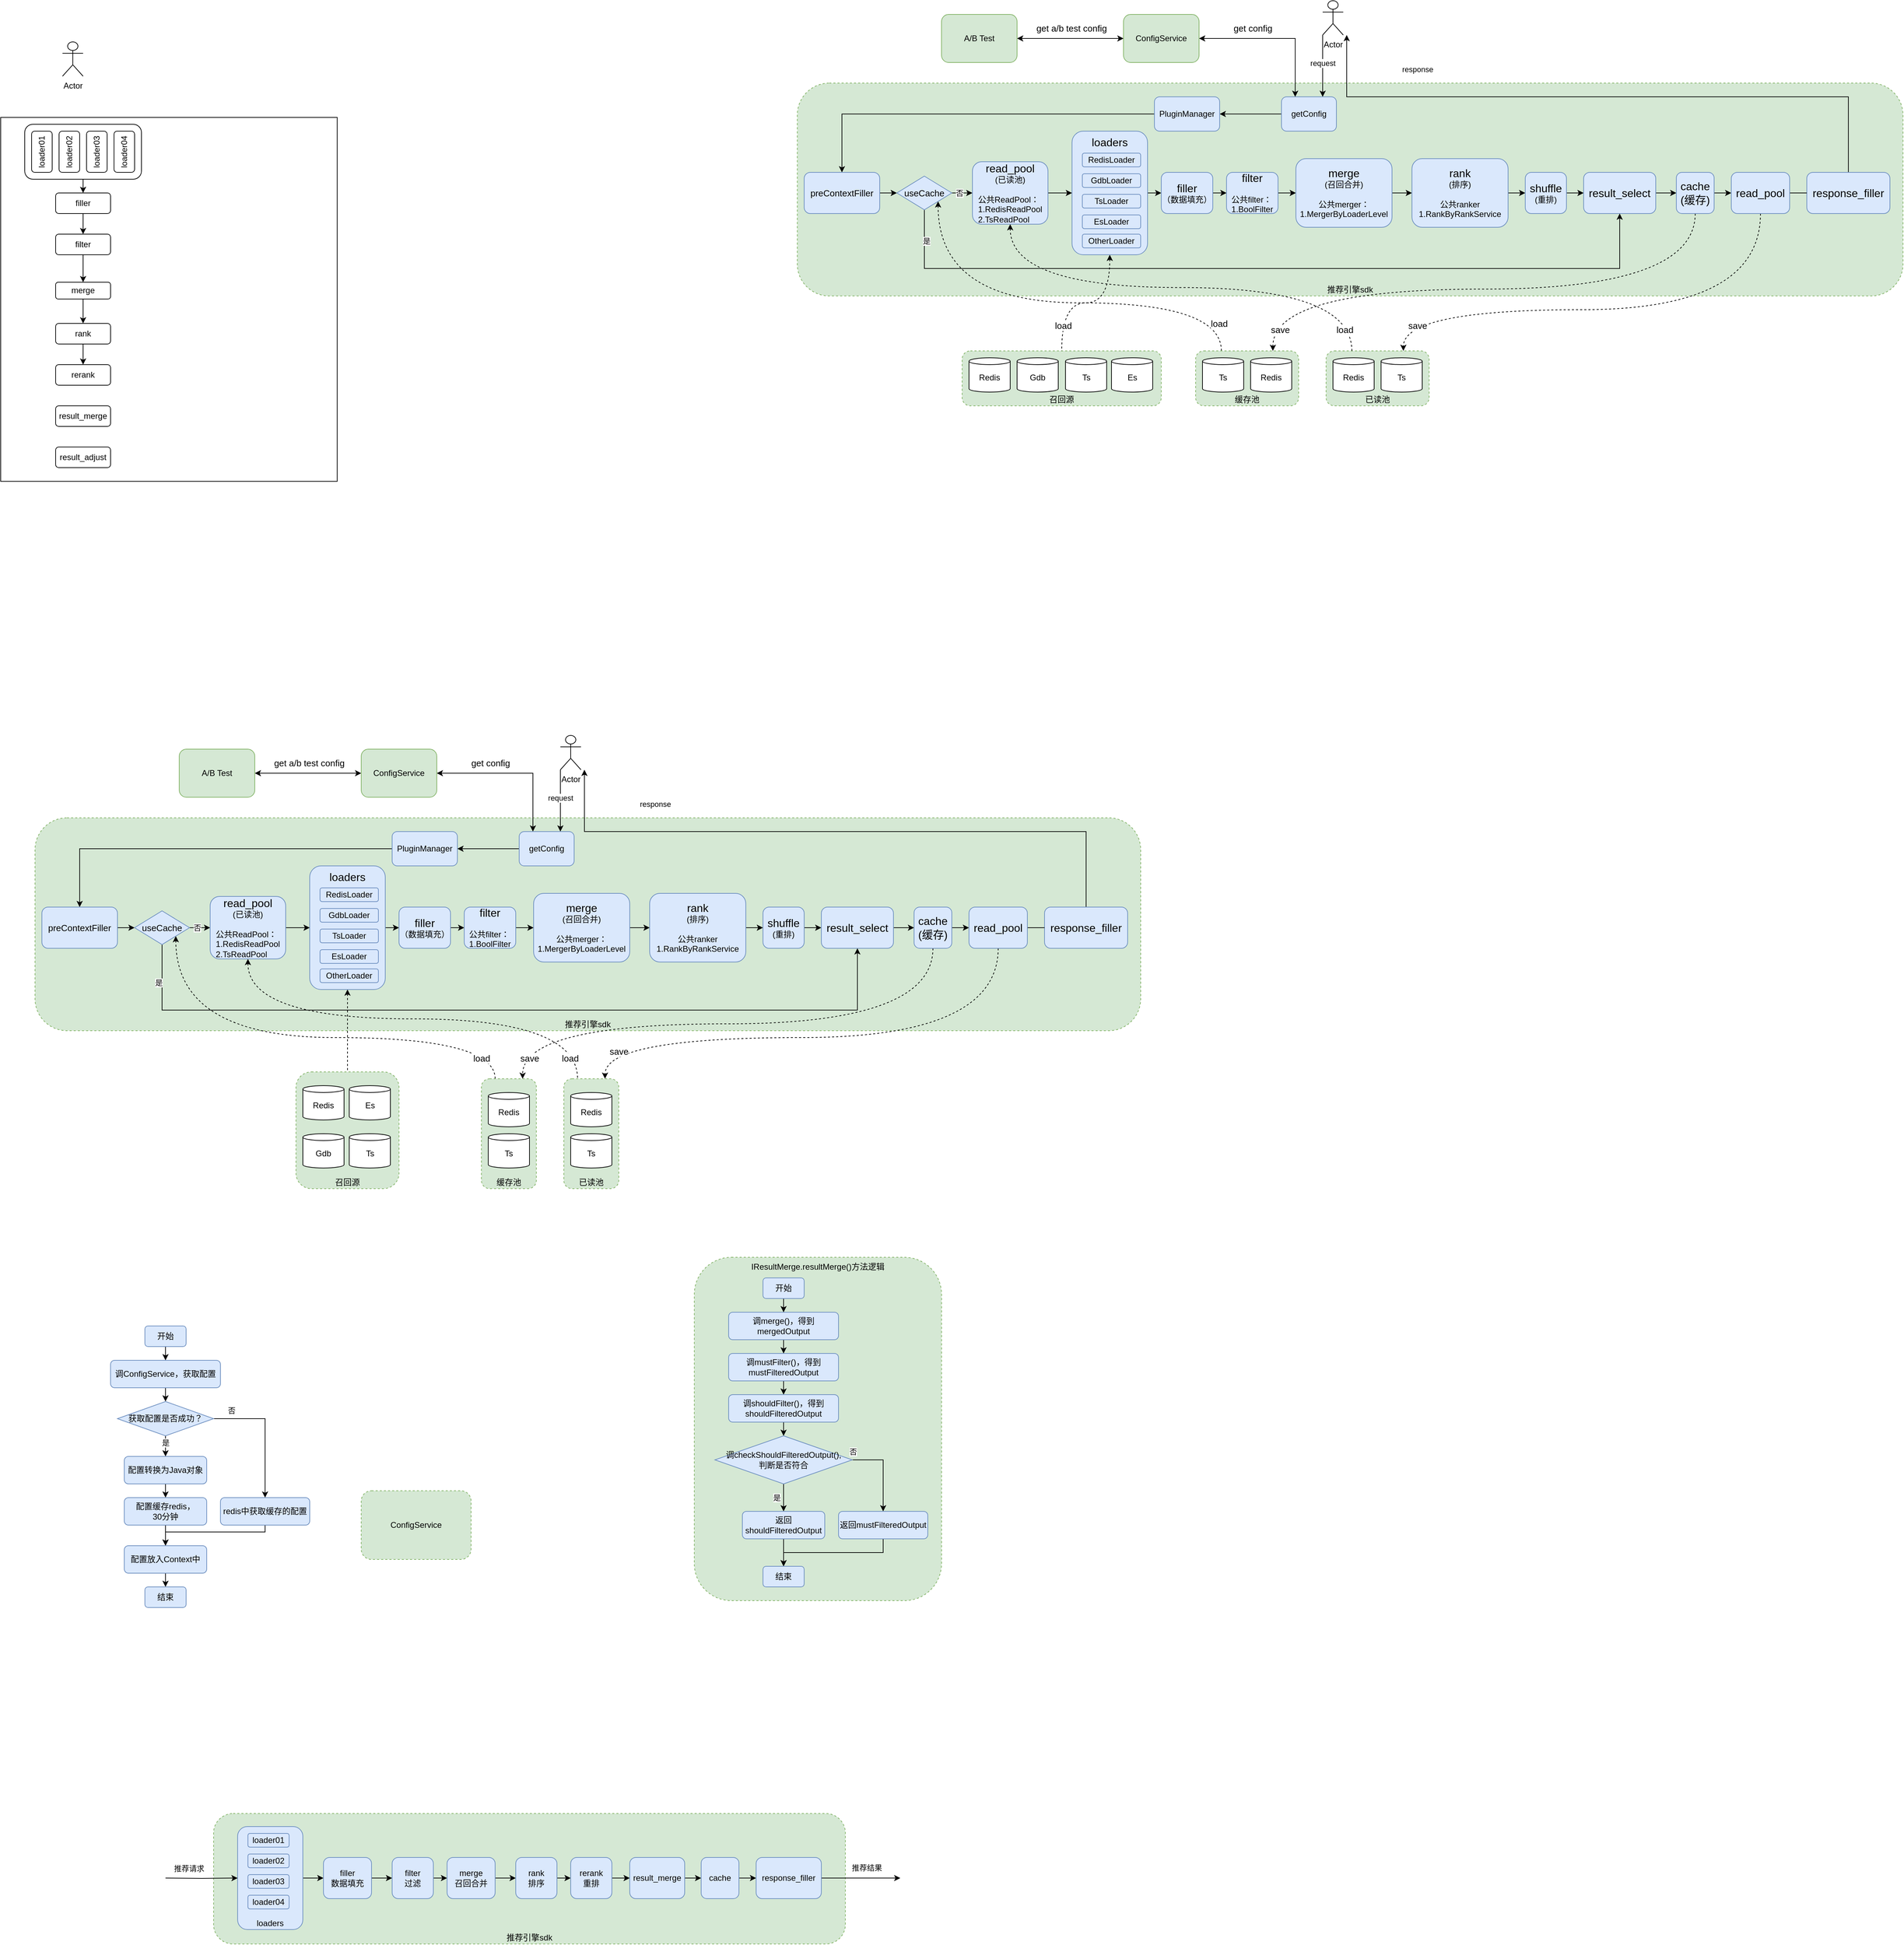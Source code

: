<mxfile version="14.4.4" type="github">
  <diagram id="BgcMQl1EHjmCi2zKJHaM" name="Page-1">
    <mxGraphModel dx="1694" dy="1136" grid="1" gridSize="10" guides="1" tooltips="1" connect="1" arrows="1" fold="1" page="1" pageScale="1" pageWidth="827" pageHeight="1169" math="0" shadow="0">
      <root>
        <mxCell id="0" />
        <mxCell id="1" parent="0" />
        <mxCell id="L5QTWPpQT6Xu5OOCfE65-6" value="召回源" style="rounded=1;whiteSpace=wrap;html=1;verticalAlign=bottom;dashed=1;fillColor=#d5e8d4;strokeColor=#82b366;" vertex="1" parent="1">
          <mxGeometry x="570" y="1750" width="150" height="170" as="geometry" />
        </mxCell>
        <mxCell id="oHNjriFmRkjpIejKhcQx-60" value="IResultMerge.resultMerge()方法逻辑" style="rounded=1;whiteSpace=wrap;html=1;verticalAlign=top;dashed=1;fillColor=#d5e8d4;strokeColor=#82b366;" parent="1" vertex="1">
          <mxGeometry x="1150" y="2020" width="360" height="500" as="geometry" />
        </mxCell>
        <mxCell id="oHNjriFmRkjpIejKhcQx-58" value="推荐引擎sdk" style="rounded=1;whiteSpace=wrap;html=1;verticalAlign=bottom;dashed=1;fillColor=#d5e8d4;strokeColor=#82b366;" parent="1" vertex="1">
          <mxGeometry x="190" y="1380" width="1610" height="310" as="geometry" />
        </mxCell>
        <mxCell id="oHNjriFmRkjpIejKhcQx-2" value="" style="rounded=0;whiteSpace=wrap;html=1;" parent="1" vertex="1">
          <mxGeometry x="140" y="360" width="490" height="530" as="geometry" />
        </mxCell>
        <mxCell id="oHNjriFmRkjpIejKhcQx-17" style="edgeStyle=orthogonalEdgeStyle;rounded=0;orthogonalLoop=1;jettySize=auto;html=1;exitX=0.5;exitY=1;exitDx=0;exitDy=0;entryX=0.5;entryY=0;entryDx=0;entryDy=0;" parent="1" source="oHNjriFmRkjpIejKhcQx-15" target="oHNjriFmRkjpIejKhcQx-4" edge="1">
          <mxGeometry relative="1" as="geometry" />
        </mxCell>
        <mxCell id="oHNjriFmRkjpIejKhcQx-15" value="" style="rounded=1;whiteSpace=wrap;html=1;" parent="1" vertex="1">
          <mxGeometry x="175" y="370" width="170" height="80" as="geometry" />
        </mxCell>
        <mxCell id="oHNjriFmRkjpIejKhcQx-1" value="Actor" style="shape=umlActor;verticalLabelPosition=bottom;verticalAlign=top;html=1;outlineConnect=0;" parent="1" vertex="1">
          <mxGeometry x="230" y="250" width="30" height="50" as="geometry" />
        </mxCell>
        <mxCell id="oHNjriFmRkjpIejKhcQx-3" value="loader01" style="rounded=1;whiteSpace=wrap;html=1;horizontal=0;" parent="1" vertex="1">
          <mxGeometry x="185" y="380" width="30" height="60" as="geometry" />
        </mxCell>
        <mxCell id="oHNjriFmRkjpIejKhcQx-18" style="edgeStyle=orthogonalEdgeStyle;rounded=0;orthogonalLoop=1;jettySize=auto;html=1;exitX=0.5;exitY=1;exitDx=0;exitDy=0;entryX=0.5;entryY=0;entryDx=0;entryDy=0;" parent="1" source="oHNjriFmRkjpIejKhcQx-4" target="oHNjriFmRkjpIejKhcQx-5" edge="1">
          <mxGeometry relative="1" as="geometry" />
        </mxCell>
        <mxCell id="oHNjriFmRkjpIejKhcQx-4" value="filler" style="rounded=1;whiteSpace=wrap;html=1;" parent="1" vertex="1">
          <mxGeometry x="220" y="470" width="80" height="30" as="geometry" />
        </mxCell>
        <mxCell id="oHNjriFmRkjpIejKhcQx-19" style="edgeStyle=orthogonalEdgeStyle;rounded=0;orthogonalLoop=1;jettySize=auto;html=1;exitX=0.5;exitY=1;exitDx=0;exitDy=0;entryX=0.5;entryY=0;entryDx=0;entryDy=0;" parent="1" source="oHNjriFmRkjpIejKhcQx-5" target="oHNjriFmRkjpIejKhcQx-6" edge="1">
          <mxGeometry relative="1" as="geometry" />
        </mxCell>
        <mxCell id="oHNjriFmRkjpIejKhcQx-5" value="filter" style="rounded=1;whiteSpace=wrap;html=1;" parent="1" vertex="1">
          <mxGeometry x="220" y="530" width="80" height="30" as="geometry" />
        </mxCell>
        <mxCell id="oHNjriFmRkjpIejKhcQx-20" style="edgeStyle=orthogonalEdgeStyle;rounded=0;orthogonalLoop=1;jettySize=auto;html=1;exitX=0.5;exitY=1;exitDx=0;exitDy=0;entryX=0.5;entryY=0;entryDx=0;entryDy=0;" parent="1" source="oHNjriFmRkjpIejKhcQx-6" target="oHNjriFmRkjpIejKhcQx-7" edge="1">
          <mxGeometry relative="1" as="geometry" />
        </mxCell>
        <mxCell id="oHNjriFmRkjpIejKhcQx-6" value="merge" style="rounded=1;whiteSpace=wrap;html=1;" parent="1" vertex="1">
          <mxGeometry x="220" y="600" width="80" height="24.5" as="geometry" />
        </mxCell>
        <mxCell id="oHNjriFmRkjpIejKhcQx-21" style="edgeStyle=orthogonalEdgeStyle;rounded=0;orthogonalLoop=1;jettySize=auto;html=1;exitX=0.5;exitY=1;exitDx=0;exitDy=0;entryX=0.5;entryY=0;entryDx=0;entryDy=0;" parent="1" source="oHNjriFmRkjpIejKhcQx-7" target="oHNjriFmRkjpIejKhcQx-8" edge="1">
          <mxGeometry relative="1" as="geometry" />
        </mxCell>
        <mxCell id="oHNjriFmRkjpIejKhcQx-7" value="rank" style="rounded=1;whiteSpace=wrap;html=1;" parent="1" vertex="1">
          <mxGeometry x="220" y="660" width="80" height="30" as="geometry" />
        </mxCell>
        <mxCell id="oHNjriFmRkjpIejKhcQx-8" value="rerank" style="rounded=1;whiteSpace=wrap;html=1;" parent="1" vertex="1">
          <mxGeometry x="220" y="720" width="80" height="30" as="geometry" />
        </mxCell>
        <mxCell id="oHNjriFmRkjpIejKhcQx-9" value="&lt;span&gt;result_merge&lt;/span&gt;" style="rounded=1;whiteSpace=wrap;html=1;" parent="1" vertex="1">
          <mxGeometry x="220" y="780" width="80" height="30" as="geometry" />
        </mxCell>
        <mxCell id="oHNjriFmRkjpIejKhcQx-10" value="&lt;span&gt;result_adjust&lt;/span&gt;" style="rounded=1;whiteSpace=wrap;html=1;" parent="1" vertex="1">
          <mxGeometry x="220" y="840" width="80" height="30" as="geometry" />
        </mxCell>
        <mxCell id="oHNjriFmRkjpIejKhcQx-12" value="loader02" style="rounded=1;whiteSpace=wrap;html=1;horizontal=0;" parent="1" vertex="1">
          <mxGeometry x="225" y="380" width="30" height="60" as="geometry" />
        </mxCell>
        <mxCell id="oHNjriFmRkjpIejKhcQx-13" value="loader03" style="rounded=1;whiteSpace=wrap;html=1;horizontal=0;" parent="1" vertex="1">
          <mxGeometry x="265" y="380" width="30" height="60" as="geometry" />
        </mxCell>
        <mxCell id="oHNjriFmRkjpIejKhcQx-14" value="loader04" style="rounded=1;whiteSpace=wrap;html=1;horizontal=0;" parent="1" vertex="1">
          <mxGeometry x="305" y="380" width="30" height="60" as="geometry" />
        </mxCell>
        <mxCell id="oHNjriFmRkjpIejKhcQx-24" style="edgeStyle=orthogonalEdgeStyle;rounded=0;orthogonalLoop=1;jettySize=auto;html=1;exitX=1;exitY=0.5;exitDx=0;exitDy=0;entryX=0;entryY=0.5;entryDx=0;entryDy=0;" parent="1" source="oHNjriFmRkjpIejKhcQx-25" target="oHNjriFmRkjpIejKhcQx-29" edge="1">
          <mxGeometry relative="1" as="geometry" />
        </mxCell>
        <mxCell id="L5QTWPpQT6Xu5OOCfE65-7" style="edgeStyle=orthogonalEdgeStyle;rounded=0;orthogonalLoop=1;jettySize=auto;html=1;exitX=0.5;exitY=1;exitDx=0;exitDy=0;entryX=0.5;entryY=0;entryDx=0;entryDy=0;strokeColor=#000000;startArrow=classic;startFill=1;dashed=1;endArrow=none;endFill=0;" edge="1" parent="1" source="oHNjriFmRkjpIejKhcQx-25" target="L5QTWPpQT6Xu5OOCfE65-6">
          <mxGeometry relative="1" as="geometry" />
        </mxCell>
        <mxCell id="oHNjriFmRkjpIejKhcQx-25" value="&lt;font style=&quot;font-size: 16px&quot;&gt;loaders&lt;/font&gt;" style="rounded=1;whiteSpace=wrap;html=1;verticalAlign=top;fillColor=#dae8fc;strokeColor=#6c8ebf;" parent="1" vertex="1">
          <mxGeometry x="590" y="1450" width="110" height="180" as="geometry" />
        </mxCell>
        <mxCell id="oHNjriFmRkjpIejKhcQx-44" style="edgeStyle=orthogonalEdgeStyle;rounded=0;orthogonalLoop=1;jettySize=auto;html=1;exitX=0;exitY=1;exitDx=0;exitDy=0;exitPerimeter=0;entryX=0.75;entryY=0;entryDx=0;entryDy=0;" parent="1" source="oHNjriFmRkjpIejKhcQx-26" target="oHNjriFmRkjpIejKhcQx-48" edge="1">
          <mxGeometry relative="1" as="geometry">
            <mxPoint x="395" y="1404" as="targetPoint" />
          </mxGeometry>
        </mxCell>
        <mxCell id="oHNjriFmRkjpIejKhcQx-45" value="request" style="edgeLabel;html=1;align=center;verticalAlign=middle;resizable=0;points=[];" parent="oHNjriFmRkjpIejKhcQx-44" vertex="1" connectable="0">
          <mxGeometry x="0.028" y="1" relative="1" as="geometry">
            <mxPoint x="-1" y="-6" as="offset" />
          </mxGeometry>
        </mxCell>
        <mxCell id="oHNjriFmRkjpIejKhcQx-26" value="Actor" style="shape=umlActor;verticalLabelPosition=bottom;verticalAlign=top;html=1;outlineConnect=0;" parent="1" vertex="1">
          <mxGeometry x="955" y="1260" width="30" height="50" as="geometry" />
        </mxCell>
        <mxCell id="oHNjriFmRkjpIejKhcQx-27" value="RedisLoader" style="rounded=1;whiteSpace=wrap;html=1;horizontal=1;fillColor=#dae8fc;strokeColor=#6c8ebf;" parent="1" vertex="1">
          <mxGeometry x="605" y="1482" width="85" height="20" as="geometry" />
        </mxCell>
        <mxCell id="oHNjriFmRkjpIejKhcQx-28" style="edgeStyle=orthogonalEdgeStyle;rounded=0;orthogonalLoop=1;jettySize=auto;html=1;exitX=1;exitY=0.5;exitDx=0;exitDy=0;entryX=0;entryY=0.5;entryDx=0;entryDy=0;" parent="1" source="oHNjriFmRkjpIejKhcQx-29" target="oHNjriFmRkjpIejKhcQx-31" edge="1">
          <mxGeometry relative="1" as="geometry" />
        </mxCell>
        <mxCell id="oHNjriFmRkjpIejKhcQx-29" value="&lt;font style=&quot;font-size: 16px&quot;&gt;filler&lt;/font&gt;&lt;br&gt;（数据填充）" style="rounded=1;whiteSpace=wrap;html=1;fillColor=#dae8fc;strokeColor=#6c8ebf;" parent="1" vertex="1">
          <mxGeometry x="720" y="1510" width="75" height="60" as="geometry" />
        </mxCell>
        <mxCell id="oHNjriFmRkjpIejKhcQx-30" style="edgeStyle=orthogonalEdgeStyle;rounded=0;orthogonalLoop=1;jettySize=auto;html=1;exitX=1;exitY=0.5;exitDx=0;exitDy=0;entryX=0;entryY=0.5;entryDx=0;entryDy=0;" parent="1" source="oHNjriFmRkjpIejKhcQx-31" target="oHNjriFmRkjpIejKhcQx-33" edge="1">
          <mxGeometry relative="1" as="geometry" />
        </mxCell>
        <mxCell id="oHNjriFmRkjpIejKhcQx-31" value="&lt;font style=&quot;font-size: 16px&quot;&gt;filter&lt;/font&gt;&lt;br&gt;&lt;br&gt;&lt;div style=&quot;text-align: left&quot;&gt;&lt;span&gt;公共filter：&lt;/span&gt;&lt;/div&gt;&lt;div style=&quot;text-align: left&quot;&gt;&lt;span&gt;1.BoolFilter&lt;/span&gt;&lt;/div&gt;" style="rounded=1;whiteSpace=wrap;html=1;fillColor=#dae8fc;strokeColor=#6c8ebf;" parent="1" vertex="1">
          <mxGeometry x="815" y="1510" width="75" height="60" as="geometry" />
        </mxCell>
        <mxCell id="oHNjriFmRkjpIejKhcQx-32" style="edgeStyle=orthogonalEdgeStyle;rounded=0;orthogonalLoop=1;jettySize=auto;html=1;entryX=0;entryY=0.5;entryDx=0;entryDy=0;exitX=1;exitY=0.5;exitDx=0;exitDy=0;" parent="1" source="oHNjriFmRkjpIejKhcQx-33" target="oHNjriFmRkjpIejKhcQx-35" edge="1">
          <mxGeometry relative="1" as="geometry">
            <mxPoint x="1190" y="1512" as="sourcePoint" />
          </mxGeometry>
        </mxCell>
        <mxCell id="oHNjriFmRkjpIejKhcQx-33" value="&lt;font style=&quot;font-size: 16px&quot;&gt;merge&lt;/font&gt;&lt;br&gt;(召回合并)&lt;br&gt;&lt;br&gt;公共merger：&lt;br&gt;1.MergerByLoaderLevel" style="rounded=1;whiteSpace=wrap;html=1;fillColor=#dae8fc;strokeColor=#6c8ebf;" parent="1" vertex="1">
          <mxGeometry x="916" y="1490" width="140" height="100" as="geometry" />
        </mxCell>
        <mxCell id="oHNjriFmRkjpIejKhcQx-34" style="edgeStyle=orthogonalEdgeStyle;rounded=0;orthogonalLoop=1;jettySize=auto;html=1;exitX=1;exitY=0.5;exitDx=0;exitDy=0;entryX=0;entryY=0.5;entryDx=0;entryDy=0;" parent="1" source="oHNjriFmRkjpIejKhcQx-35" target="oHNjriFmRkjpIejKhcQx-36" edge="1">
          <mxGeometry relative="1" as="geometry" />
        </mxCell>
        <mxCell id="oHNjriFmRkjpIejKhcQx-35" value="&lt;font style=&quot;font-size: 16px&quot;&gt;rank&lt;/font&gt;&lt;br&gt;(排序)&lt;br&gt;&lt;br&gt;公共ranker&lt;br&gt;1.RankByRankService" style="rounded=1;whiteSpace=wrap;html=1;fillColor=#dae8fc;strokeColor=#6c8ebf;" parent="1" vertex="1">
          <mxGeometry x="1085" y="1490" width="140" height="100" as="geometry" />
        </mxCell>
        <mxCell id="oHNjriFmRkjpIejKhcQx-42" style="edgeStyle=orthogonalEdgeStyle;rounded=0;orthogonalLoop=1;jettySize=auto;html=1;exitX=1;exitY=0.5;exitDx=0;exitDy=0;entryX=0;entryY=0.5;entryDx=0;entryDy=0;" parent="1" source="oHNjriFmRkjpIejKhcQx-36" target="oHNjriFmRkjpIejKhcQx-37" edge="1">
          <mxGeometry relative="1" as="geometry" />
        </mxCell>
        <mxCell id="oHNjriFmRkjpIejKhcQx-36" value="&lt;font style=&quot;font-size: 16px&quot;&gt;shuffle&lt;/font&gt;&lt;br&gt;(重排)" style="rounded=1;whiteSpace=wrap;html=1;fillColor=#dae8fc;strokeColor=#6c8ebf;" parent="1" vertex="1">
          <mxGeometry x="1250" y="1510" width="60" height="60" as="geometry" />
        </mxCell>
        <mxCell id="oHNjriFmRkjpIejKhcQx-43" style="edgeStyle=orthogonalEdgeStyle;rounded=0;orthogonalLoop=1;jettySize=auto;html=1;entryX=0;entryY=0.5;entryDx=0;entryDy=0;exitX=1;exitY=0.5;exitDx=0;exitDy=0;" parent="1" source="oHNjriFmRkjpIejKhcQx-37" target="oHNjriFmRkjpIejKhcQx-38" edge="1">
          <mxGeometry relative="1" as="geometry">
            <mxPoint x="1510" y="1536" as="sourcePoint" />
          </mxGeometry>
        </mxCell>
        <mxCell id="oHNjriFmRkjpIejKhcQx-37" value="&lt;font style=&quot;font-size: 16px&quot;&gt;result_select&lt;/font&gt;" style="rounded=1;whiteSpace=wrap;html=1;fillColor=#dae8fc;strokeColor=#6c8ebf;" parent="1" vertex="1">
          <mxGeometry x="1335" y="1510" width="105" height="60" as="geometry" />
        </mxCell>
        <mxCell id="oHNjriFmRkjpIejKhcQx-46" style="edgeStyle=orthogonalEdgeStyle;rounded=0;orthogonalLoop=1;jettySize=auto;html=1;exitX=0.5;exitY=0;exitDx=0;exitDy=0;" parent="1" source="a8DRVDtJjJYnGcTuRqAY-1" edge="1">
          <mxGeometry relative="1" as="geometry">
            <mxPoint x="990" y="1310" as="targetPoint" />
            <Array as="points">
              <mxPoint x="1721" y="1400" />
              <mxPoint x="990" y="1400" />
            </Array>
          </mxGeometry>
        </mxCell>
        <mxCell id="oHNjriFmRkjpIejKhcQx-47" value="response" style="edgeLabel;html=1;align=center;verticalAlign=middle;resizable=0;points=[];" parent="oHNjriFmRkjpIejKhcQx-46" vertex="1" connectable="0">
          <mxGeometry x="0.303" y="-1" relative="1" as="geometry">
            <mxPoint x="-131.5" y="-39" as="offset" />
          </mxGeometry>
        </mxCell>
        <mxCell id="a8DRVDtJjJYnGcTuRqAY-2" style="edgeStyle=orthogonalEdgeStyle;rounded=0;orthogonalLoop=1;jettySize=auto;html=1;exitX=1;exitY=0.5;exitDx=0;exitDy=0;entryX=0;entryY=0.5;entryDx=0;entryDy=0;" parent="1" source="oHNjriFmRkjpIejKhcQx-38" target="L5QTWPpQT6Xu5OOCfE65-25" edge="1">
          <mxGeometry relative="1" as="geometry" />
        </mxCell>
        <mxCell id="L5QTWPpQT6Xu5OOCfE65-33" style="edgeStyle=orthogonalEdgeStyle;curved=1;rounded=0;orthogonalLoop=1;jettySize=auto;html=1;exitX=0.5;exitY=1;exitDx=0;exitDy=0;entryX=0.75;entryY=0;entryDx=0;entryDy=0;dashed=1;startArrow=none;startFill=0;endArrow=classic;endFill=1;strokeColor=#000000;fontSize=13;" edge="1" parent="1" source="oHNjriFmRkjpIejKhcQx-38" target="L5QTWPpQT6Xu5OOCfE65-15">
          <mxGeometry relative="1" as="geometry">
            <Array as="points">
              <mxPoint x="1497" y="1680" />
              <mxPoint x="900" y="1680" />
            </Array>
          </mxGeometry>
        </mxCell>
        <mxCell id="L5QTWPpQT6Xu5OOCfE65-35" value="save" style="edgeLabel;html=1;align=center;verticalAlign=middle;resizable=0;points=[];fontSize=13;" vertex="1" connectable="0" parent="L5QTWPpQT6Xu5OOCfE65-33">
          <mxGeometry x="0.923" y="10" relative="1" as="geometry">
            <mxPoint as="offset" />
          </mxGeometry>
        </mxCell>
        <mxCell id="oHNjriFmRkjpIejKhcQx-38" value="&lt;span&gt;&lt;font style=&quot;font-size: 16px&quot;&gt;cache&lt;br&gt;(缓存)&lt;br&gt;&lt;/font&gt;&lt;/span&gt;" style="rounded=1;whiteSpace=wrap;html=1;fillColor=#dae8fc;strokeColor=#6c8ebf;" parent="1" vertex="1">
          <mxGeometry x="1470" y="1510" width="55" height="60" as="geometry" />
        </mxCell>
        <mxCell id="oHNjriFmRkjpIejKhcQx-39" value="GdbLoader" style="rounded=1;whiteSpace=wrap;html=1;horizontal=1;fillColor=#dae8fc;strokeColor=#6c8ebf;" parent="1" vertex="1">
          <mxGeometry x="605" y="1512" width="85" height="20" as="geometry" />
        </mxCell>
        <mxCell id="oHNjriFmRkjpIejKhcQx-40" value="TsLoader" style="rounded=1;whiteSpace=wrap;html=1;horizontal=1;fillColor=#dae8fc;strokeColor=#6c8ebf;" parent="1" vertex="1">
          <mxGeometry x="605" y="1542" width="85" height="20" as="geometry" />
        </mxCell>
        <mxCell id="oHNjriFmRkjpIejKhcQx-41" value="EsLoader" style="rounded=1;whiteSpace=wrap;html=1;horizontal=1;fillColor=#dae8fc;strokeColor=#6c8ebf;" parent="1" vertex="1">
          <mxGeometry x="605" y="1572" width="85" height="20" as="geometry" />
        </mxCell>
        <mxCell id="oHNjriFmRkjpIejKhcQx-50" style="edgeStyle=orthogonalEdgeStyle;rounded=0;orthogonalLoop=1;jettySize=auto;html=1;exitX=0;exitY=0.5;exitDx=0;exitDy=0;entryX=1;entryY=0.5;entryDx=0;entryDy=0;fillColor=#dae8fc;" parent="1" source="oHNjriFmRkjpIejKhcQx-48" target="oHNjriFmRkjpIejKhcQx-49" edge="1">
          <mxGeometry relative="1" as="geometry" />
        </mxCell>
        <mxCell id="oHNjriFmRkjpIejKhcQx-54" style="edgeStyle=orthogonalEdgeStyle;rounded=0;orthogonalLoop=1;jettySize=auto;html=1;exitX=0.25;exitY=0;exitDx=0;exitDy=0;entryX=1;entryY=0.5;entryDx=0;entryDy=0;startArrow=classic;startFill=1;" parent="1" source="oHNjriFmRkjpIejKhcQx-48" target="oHNjriFmRkjpIejKhcQx-52" edge="1">
          <mxGeometry relative="1" as="geometry" />
        </mxCell>
        <mxCell id="L5QTWPpQT6Xu5OOCfE65-27" value="get config" style="edgeLabel;html=1;align=center;verticalAlign=middle;resizable=0;points=[];fontSize=13;" vertex="1" connectable="0" parent="oHNjriFmRkjpIejKhcQx-54">
          <mxGeometry x="0.001" relative="1" as="geometry">
            <mxPoint x="-34.64" y="-15" as="offset" />
          </mxGeometry>
        </mxCell>
        <mxCell id="oHNjriFmRkjpIejKhcQx-48" value="getConfig" style="rounded=1;whiteSpace=wrap;html=1;verticalAlign=middle;fillColor=#dae8fc;strokeColor=#6c8ebf;" parent="1" vertex="1">
          <mxGeometry x="895" y="1400" width="80" height="50" as="geometry" />
        </mxCell>
        <mxCell id="oHNjriFmRkjpIejKhcQx-51" style="edgeStyle=orthogonalEdgeStyle;rounded=0;orthogonalLoop=1;jettySize=auto;html=1;exitX=0;exitY=0.5;exitDx=0;exitDy=0;entryX=0.5;entryY=0;entryDx=0;entryDy=0;" parent="1" source="oHNjriFmRkjpIejKhcQx-49" target="a8DRVDtJjJYnGcTuRqAY-3" edge="1">
          <mxGeometry relative="1" as="geometry" />
        </mxCell>
        <mxCell id="oHNjriFmRkjpIejKhcQx-49" value="PluginManager" style="rounded=1;whiteSpace=wrap;html=1;verticalAlign=middle;fillColor=#dae8fc;strokeColor=#6c8ebf;" parent="1" vertex="1">
          <mxGeometry x="710" y="1400" width="95" height="50" as="geometry" />
        </mxCell>
        <mxCell id="oHNjriFmRkjpIejKhcQx-55" style="edgeStyle=orthogonalEdgeStyle;rounded=0;orthogonalLoop=1;jettySize=auto;html=1;exitX=0;exitY=0.5;exitDx=0;exitDy=0;entryX=1;entryY=0.5;entryDx=0;entryDy=0;startArrow=classic;startFill=1;" parent="1" source="oHNjriFmRkjpIejKhcQx-52" target="oHNjriFmRkjpIejKhcQx-53" edge="1">
          <mxGeometry relative="1" as="geometry" />
        </mxCell>
        <mxCell id="L5QTWPpQT6Xu5OOCfE65-28" value="get a/b test config" style="edgeLabel;html=1;align=center;verticalAlign=middle;resizable=0;points=[];fontSize=13;" vertex="1" connectable="0" parent="oHNjriFmRkjpIejKhcQx-55">
          <mxGeometry x="0.242" y="2" relative="1" as="geometry">
            <mxPoint x="20.71" y="-17" as="offset" />
          </mxGeometry>
        </mxCell>
        <mxCell id="oHNjriFmRkjpIejKhcQx-52" value="ConfigService" style="rounded=1;whiteSpace=wrap;html=1;verticalAlign=middle;fillColor=#d5e8d4;strokeColor=#82b366;" parent="1" vertex="1">
          <mxGeometry x="665" y="1280" width="110" height="70" as="geometry" />
        </mxCell>
        <mxCell id="oHNjriFmRkjpIejKhcQx-53" value="A/B Test" style="rounded=1;whiteSpace=wrap;html=1;verticalAlign=middle;fillColor=#d5e8d4;strokeColor=#82b366;" parent="1" vertex="1">
          <mxGeometry x="400" y="1280" width="110" height="70" as="geometry" />
        </mxCell>
        <mxCell id="oHNjriFmRkjpIejKhcQx-64" style="edgeStyle=orthogonalEdgeStyle;rounded=0;orthogonalLoop=1;jettySize=auto;html=1;exitX=0.5;exitY=1;exitDx=0;exitDy=0;startArrow=none;startFill=0;" parent="1" source="oHNjriFmRkjpIejKhcQx-59" target="oHNjriFmRkjpIejKhcQx-62" edge="1">
          <mxGeometry relative="1" as="geometry" />
        </mxCell>
        <mxCell id="oHNjriFmRkjpIejKhcQx-59" value="开始" style="rounded=1;whiteSpace=wrap;html=1;fillColor=#dae8fc;strokeColor=#6c8ebf;" parent="1" vertex="1">
          <mxGeometry x="350" y="2120" width="60" height="30" as="geometry" />
        </mxCell>
        <mxCell id="oHNjriFmRkjpIejKhcQx-61" value="ConfigService" style="rounded=1;whiteSpace=wrap;html=1;verticalAlign=middle;dashed=1;fillColor=#d5e8d4;strokeColor=#82b366;" parent="1" vertex="1">
          <mxGeometry x="665" y="2360" width="160" height="100" as="geometry" />
        </mxCell>
        <mxCell id="oHNjriFmRkjpIejKhcQx-65" style="edgeStyle=orthogonalEdgeStyle;rounded=0;orthogonalLoop=1;jettySize=auto;html=1;exitX=0.5;exitY=1;exitDx=0;exitDy=0;entryX=0.5;entryY=0;entryDx=0;entryDy=0;startArrow=none;startFill=0;" parent="1" source="oHNjriFmRkjpIejKhcQx-62" target="oHNjriFmRkjpIejKhcQx-63" edge="1">
          <mxGeometry relative="1" as="geometry" />
        </mxCell>
        <mxCell id="oHNjriFmRkjpIejKhcQx-62" value="调ConfigService，获取配置" style="rounded=1;whiteSpace=wrap;html=1;fillColor=#dae8fc;strokeColor=#6c8ebf;" parent="1" vertex="1">
          <mxGeometry x="300" y="2170" width="160" height="40" as="geometry" />
        </mxCell>
        <mxCell id="oHNjriFmRkjpIejKhcQx-67" value="" style="edgeStyle=orthogonalEdgeStyle;rounded=0;orthogonalLoop=1;jettySize=auto;html=1;startArrow=none;startFill=0;entryX=0.5;entryY=0;entryDx=0;entryDy=0;" parent="1" source="oHNjriFmRkjpIejKhcQx-63" target="oHNjriFmRkjpIejKhcQx-68" edge="1">
          <mxGeometry relative="1" as="geometry">
            <mxPoint x="380" y="2330" as="targetPoint" />
          </mxGeometry>
        </mxCell>
        <mxCell id="oHNjriFmRkjpIejKhcQx-69" value="是" style="edgeLabel;html=1;align=center;verticalAlign=middle;resizable=0;points=[];" parent="oHNjriFmRkjpIejKhcQx-67" vertex="1" connectable="0">
          <mxGeometry x="-0.253" y="3" relative="1" as="geometry">
            <mxPoint x="-3" y="-8.33" as="offset" />
          </mxGeometry>
        </mxCell>
        <mxCell id="oHNjriFmRkjpIejKhcQx-73" style="edgeStyle=orthogonalEdgeStyle;rounded=0;orthogonalLoop=1;jettySize=auto;html=1;exitX=1;exitY=0.5;exitDx=0;exitDy=0;entryX=0.5;entryY=0;entryDx=0;entryDy=0;startArrow=none;startFill=0;" parent="1" source="oHNjriFmRkjpIejKhcQx-63" target="oHNjriFmRkjpIejKhcQx-72" edge="1">
          <mxGeometry relative="1" as="geometry" />
        </mxCell>
        <mxCell id="oHNjriFmRkjpIejKhcQx-74" value="否" style="edgeLabel;html=1;align=center;verticalAlign=middle;resizable=0;points=[];" parent="oHNjriFmRkjpIejKhcQx-73" vertex="1" connectable="0">
          <mxGeometry x="-0.261" y="-1" relative="1" as="geometry">
            <mxPoint x="-44" y="-13.33" as="offset" />
          </mxGeometry>
        </mxCell>
        <mxCell id="oHNjriFmRkjpIejKhcQx-63" value="获取配置是否成功？" style="rhombus;whiteSpace=wrap;html=1;fillColor=#dae8fc;strokeColor=#6c8ebf;" parent="1" vertex="1">
          <mxGeometry x="310" y="2230" width="140" height="50" as="geometry" />
        </mxCell>
        <mxCell id="oHNjriFmRkjpIejKhcQx-71" style="edgeStyle=orthogonalEdgeStyle;rounded=0;orthogonalLoop=1;jettySize=auto;html=1;exitX=0.5;exitY=1;exitDx=0;exitDy=0;entryX=0.5;entryY=0;entryDx=0;entryDy=0;startArrow=none;startFill=0;" parent="1" source="oHNjriFmRkjpIejKhcQx-68" target="oHNjriFmRkjpIejKhcQx-70" edge="1">
          <mxGeometry relative="1" as="geometry" />
        </mxCell>
        <mxCell id="oHNjriFmRkjpIejKhcQx-68" value="配置转换为Java对象" style="rounded=1;whiteSpace=wrap;html=1;fillColor=#dae8fc;strokeColor=#6c8ebf;" parent="1" vertex="1">
          <mxGeometry x="320" y="2310" width="120" height="40" as="geometry" />
        </mxCell>
        <mxCell id="oHNjriFmRkjpIejKhcQx-76" style="edgeStyle=orthogonalEdgeStyle;rounded=0;orthogonalLoop=1;jettySize=auto;html=1;exitX=0.5;exitY=1;exitDx=0;exitDy=0;entryX=0.5;entryY=0;entryDx=0;entryDy=0;startArrow=none;startFill=0;" parent="1" source="oHNjriFmRkjpIejKhcQx-70" target="oHNjriFmRkjpIejKhcQx-75" edge="1">
          <mxGeometry relative="1" as="geometry" />
        </mxCell>
        <mxCell id="oHNjriFmRkjpIejKhcQx-70" value="配置缓存redis，&lt;br&gt;30分钟" style="rounded=1;whiteSpace=wrap;html=1;fillColor=#dae8fc;strokeColor=#6c8ebf;" parent="1" vertex="1">
          <mxGeometry x="320" y="2370" width="120" height="40" as="geometry" />
        </mxCell>
        <mxCell id="oHNjriFmRkjpIejKhcQx-77" style="edgeStyle=orthogonalEdgeStyle;rounded=0;orthogonalLoop=1;jettySize=auto;html=1;exitX=0.5;exitY=1;exitDx=0;exitDy=0;startArrow=none;startFill=0;entryX=0.5;entryY=0;entryDx=0;entryDy=0;" parent="1" source="oHNjriFmRkjpIejKhcQx-72" target="oHNjriFmRkjpIejKhcQx-75" edge="1">
          <mxGeometry relative="1" as="geometry">
            <mxPoint x="380" y="2490" as="targetPoint" />
            <Array as="points">
              <mxPoint x="525" y="2420" />
              <mxPoint x="380" y="2420" />
            </Array>
          </mxGeometry>
        </mxCell>
        <mxCell id="oHNjriFmRkjpIejKhcQx-72" value="redis中获取缓存的配置" style="rounded=1;whiteSpace=wrap;html=1;fillColor=#dae8fc;strokeColor=#6c8ebf;" parent="1" vertex="1">
          <mxGeometry x="460" y="2370" width="130" height="40" as="geometry" />
        </mxCell>
        <mxCell id="oHNjriFmRkjpIejKhcQx-80" style="edgeStyle=orthogonalEdgeStyle;rounded=0;orthogonalLoop=1;jettySize=auto;html=1;exitX=0.5;exitY=1;exitDx=0;exitDy=0;entryX=0.5;entryY=0;entryDx=0;entryDy=0;startArrow=none;startFill=0;" parent="1" source="oHNjriFmRkjpIejKhcQx-75" target="oHNjriFmRkjpIejKhcQx-78" edge="1">
          <mxGeometry relative="1" as="geometry" />
        </mxCell>
        <mxCell id="oHNjriFmRkjpIejKhcQx-75" value="配置放入Context中" style="rounded=1;whiteSpace=wrap;html=1;fillColor=#dae8fc;strokeColor=#6c8ebf;" parent="1" vertex="1">
          <mxGeometry x="320" y="2440" width="120" height="40" as="geometry" />
        </mxCell>
        <mxCell id="oHNjriFmRkjpIejKhcQx-78" value="结束" style="rounded=1;whiteSpace=wrap;html=1;fillColor=#dae8fc;strokeColor=#6c8ebf;" parent="1" vertex="1">
          <mxGeometry x="350" y="2500" width="60" height="30" as="geometry" />
        </mxCell>
        <mxCell id="a8DRVDtJjJYnGcTuRqAY-1" value="&lt;span&gt;&lt;font style=&quot;font-size: 16px&quot;&gt;response_filler&lt;/font&gt;&lt;/span&gt;" style="rounded=1;whiteSpace=wrap;html=1;fillColor=#dae8fc;strokeColor=#6c8ebf;" parent="1" vertex="1">
          <mxGeometry x="1660" y="1510" width="121" height="60" as="geometry" />
        </mxCell>
        <mxCell id="a8DRVDtJjJYnGcTuRqAY-6" style="edgeStyle=orthogonalEdgeStyle;rounded=0;orthogonalLoop=1;jettySize=auto;html=1;exitX=1;exitY=0.5;exitDx=0;exitDy=0;entryX=0;entryY=0.5;entryDx=0;entryDy=0;" parent="1" source="a8DRVDtJjJYnGcTuRqAY-3" target="a8DRVDtJjJYnGcTuRqAY-5" edge="1">
          <mxGeometry relative="1" as="geometry" />
        </mxCell>
        <mxCell id="a8DRVDtJjJYnGcTuRqAY-3" value="preContextFiller" style="rounded=1;whiteSpace=wrap;html=1;fillColor=#dae8fc;strokeColor=#6c8ebf;fontSize=13;" parent="1" vertex="1">
          <mxGeometry x="200" y="1510" width="110" height="60" as="geometry" />
        </mxCell>
        <mxCell id="a8DRVDtJjJYnGcTuRqAY-7" style="edgeStyle=orthogonalEdgeStyle;rounded=0;orthogonalLoop=1;jettySize=auto;html=1;exitX=1;exitY=0.5;exitDx=0;exitDy=0;entryX=0;entryY=0.5;entryDx=0;entryDy=0;" parent="1" source="a8DRVDtJjJYnGcTuRqAY-5" target="L5QTWPpQT6Xu5OOCfE65-13" edge="1">
          <mxGeometry relative="1" as="geometry" />
        </mxCell>
        <mxCell id="a8DRVDtJjJYnGcTuRqAY-10" value="否" style="edgeLabel;html=1;align=center;verticalAlign=middle;resizable=0;points=[];" parent="a8DRVDtJjJYnGcTuRqAY-7" vertex="1" connectable="0">
          <mxGeometry x="-0.265" y="1" relative="1" as="geometry">
            <mxPoint y="1" as="offset" />
          </mxGeometry>
        </mxCell>
        <mxCell id="a8DRVDtJjJYnGcTuRqAY-8" style="edgeStyle=orthogonalEdgeStyle;rounded=0;orthogonalLoop=1;jettySize=auto;html=1;exitX=0.5;exitY=1;exitDx=0;exitDy=0;entryX=0.5;entryY=1;entryDx=0;entryDy=0;" parent="1" source="a8DRVDtJjJYnGcTuRqAY-5" target="oHNjriFmRkjpIejKhcQx-37" edge="1">
          <mxGeometry relative="1" as="geometry">
            <Array as="points">
              <mxPoint x="400" y="1660" />
              <mxPoint x="1201" y="1660" />
            </Array>
          </mxGeometry>
        </mxCell>
        <mxCell id="a8DRVDtJjJYnGcTuRqAY-9" value="是" style="edgeLabel;html=1;align=center;verticalAlign=middle;resizable=0;points=[];" parent="a8DRVDtJjJYnGcTuRqAY-8" vertex="1" connectable="0">
          <mxGeometry x="-0.816" y="-1" relative="1" as="geometry">
            <mxPoint x="-20" y="-41" as="offset" />
          </mxGeometry>
        </mxCell>
        <mxCell id="L5QTWPpQT6Xu5OOCfE65-32" style="edgeStyle=orthogonalEdgeStyle;curved=1;rounded=0;orthogonalLoop=1;jettySize=auto;html=1;exitX=1;exitY=1;exitDx=0;exitDy=0;entryX=0.25;entryY=0;entryDx=0;entryDy=0;dashed=1;startArrow=classic;startFill=1;endArrow=none;endFill=0;strokeColor=#000000;fontSize=13;" edge="1" parent="1" source="a8DRVDtJjJYnGcTuRqAY-5" target="L5QTWPpQT6Xu5OOCfE65-15">
          <mxGeometry relative="1" as="geometry">
            <Array as="points">
              <mxPoint x="395" y="1700" />
              <mxPoint x="860" y="1700" />
            </Array>
          </mxGeometry>
        </mxCell>
        <mxCell id="L5QTWPpQT6Xu5OOCfE65-36" value="load" style="edgeLabel;html=1;align=center;verticalAlign=middle;resizable=0;points=[];fontSize=13;" vertex="1" connectable="0" parent="L5QTWPpQT6Xu5OOCfE65-32">
          <mxGeometry x="0.699" y="-21" relative="1" as="geometry">
            <mxPoint x="21.32" y="9" as="offset" />
          </mxGeometry>
        </mxCell>
        <mxCell id="a8DRVDtJjJYnGcTuRqAY-5" value="useCache" style="rhombus;whiteSpace=wrap;html=1;fillColor=#dae8fc;strokeColor=#6c8ebf;fontSize=13;" parent="1" vertex="1">
          <mxGeometry x="335" y="1515.5" width="80" height="49" as="geometry" />
        </mxCell>
        <mxCell id="a8DRVDtJjJYnGcTuRqAY-12" style="edgeStyle=orthogonalEdgeStyle;rounded=0;orthogonalLoop=1;jettySize=auto;html=1;exitX=0.5;exitY=1;exitDx=0;exitDy=0;startArrow=none;startFill=0;" parent="1" source="a8DRVDtJjJYnGcTuRqAY-13" target="a8DRVDtJjJYnGcTuRqAY-15" edge="1">
          <mxGeometry relative="1" as="geometry" />
        </mxCell>
        <mxCell id="a8DRVDtJjJYnGcTuRqAY-13" value="开始" style="rounded=1;whiteSpace=wrap;html=1;fillColor=#dae8fc;strokeColor=#6c8ebf;" parent="1" vertex="1">
          <mxGeometry x="1250" y="2050" width="60" height="30" as="geometry" />
        </mxCell>
        <mxCell id="a8DRVDtJjJYnGcTuRqAY-14" style="edgeStyle=orthogonalEdgeStyle;rounded=0;orthogonalLoop=1;jettySize=auto;html=1;exitX=0.5;exitY=1;exitDx=0;exitDy=0;startArrow=none;startFill=0;" parent="1" source="a8DRVDtJjJYnGcTuRqAY-15" target="a8DRVDtJjJYnGcTuRqAY-30" edge="1">
          <mxGeometry relative="1" as="geometry" />
        </mxCell>
        <mxCell id="a8DRVDtJjJYnGcTuRqAY-15" value="&lt;span&gt;调merge()，得到mergedOutput&lt;/span&gt;" style="rounded=1;whiteSpace=wrap;html=1;fillColor=#dae8fc;strokeColor=#6c8ebf;" parent="1" vertex="1">
          <mxGeometry x="1200" y="2100" width="160" height="40" as="geometry" />
        </mxCell>
        <mxCell id="a8DRVDtJjJYnGcTuRqAY-16" value="" style="edgeStyle=orthogonalEdgeStyle;rounded=0;orthogonalLoop=1;jettySize=auto;html=1;startArrow=none;startFill=0;entryX=0.5;entryY=0;entryDx=0;entryDy=0;exitX=0.5;exitY=1;exitDx=0;exitDy=0;" parent="1" source="a8DRVDtJjJYnGcTuRqAY-20" target="a8DRVDtJjJYnGcTuRqAY-22" edge="1">
          <mxGeometry relative="1" as="geometry">
            <mxPoint x="1280" y="2410" as="targetPoint" />
            <mxPoint x="1280" y="2370" as="sourcePoint" />
          </mxGeometry>
        </mxCell>
        <mxCell id="a8DRVDtJjJYnGcTuRqAY-17" value="是" style="edgeLabel;html=1;align=center;verticalAlign=middle;resizable=0;points=[];" parent="a8DRVDtJjJYnGcTuRqAY-16" vertex="1" connectable="0">
          <mxGeometry x="-0.253" y="3" relative="1" as="geometry">
            <mxPoint x="-13" y="5" as="offset" />
          </mxGeometry>
        </mxCell>
        <mxCell id="a8DRVDtJjJYnGcTuRqAY-18" style="edgeStyle=orthogonalEdgeStyle;rounded=0;orthogonalLoop=1;jettySize=auto;html=1;exitX=1;exitY=0.5;exitDx=0;exitDy=0;entryX=0.5;entryY=0;entryDx=0;entryDy=0;startArrow=none;startFill=0;" parent="1" source="a8DRVDtJjJYnGcTuRqAY-20" target="a8DRVDtJjJYnGcTuRqAY-26" edge="1">
          <mxGeometry relative="1" as="geometry" />
        </mxCell>
        <mxCell id="a8DRVDtJjJYnGcTuRqAY-19" value="否" style="edgeLabel;html=1;align=center;verticalAlign=middle;resizable=0;points=[];" parent="a8DRVDtJjJYnGcTuRqAY-18" vertex="1" connectable="0">
          <mxGeometry x="-0.261" y="-1" relative="1" as="geometry">
            <mxPoint x="-44" y="-13.33" as="offset" />
          </mxGeometry>
        </mxCell>
        <mxCell id="a8DRVDtJjJYnGcTuRqAY-20" value="调checkShouldFilteredOutput(),&lt;br&gt;判断是否符合" style="rhombus;whiteSpace=wrap;html=1;fillColor=#dae8fc;strokeColor=#6c8ebf;" parent="1" vertex="1">
          <mxGeometry x="1180" y="2280" width="200" height="70" as="geometry" />
        </mxCell>
        <mxCell id="a8DRVDtJjJYnGcTuRqAY-21" style="edgeStyle=orthogonalEdgeStyle;rounded=0;orthogonalLoop=1;jettySize=auto;html=1;exitX=0.5;exitY=1;exitDx=0;exitDy=0;entryX=0.5;entryY=0;entryDx=0;entryDy=0;startArrow=none;startFill=0;" parent="1" source="a8DRVDtJjJYnGcTuRqAY-22" target="a8DRVDtJjJYnGcTuRqAY-29" edge="1">
          <mxGeometry relative="1" as="geometry">
            <mxPoint x="1280" y="2450" as="targetPoint" />
          </mxGeometry>
        </mxCell>
        <mxCell id="a8DRVDtJjJYnGcTuRqAY-22" value="返回shouldFilteredOutput" style="rounded=1;whiteSpace=wrap;html=1;fillColor=#dae8fc;strokeColor=#6c8ebf;" parent="1" vertex="1">
          <mxGeometry x="1220" y="2390" width="120" height="40" as="geometry" />
        </mxCell>
        <mxCell id="a8DRVDtJjJYnGcTuRqAY-35" style="edgeStyle=orthogonalEdgeStyle;rounded=0;orthogonalLoop=1;jettySize=auto;html=1;exitX=0.5;exitY=1;exitDx=0;exitDy=0;entryX=0.5;entryY=0;entryDx=0;entryDy=0;" parent="1" source="a8DRVDtJjJYnGcTuRqAY-26" target="a8DRVDtJjJYnGcTuRqAY-29" edge="1">
          <mxGeometry relative="1" as="geometry" />
        </mxCell>
        <mxCell id="a8DRVDtJjJYnGcTuRqAY-26" value="返回mustFilteredOutput" style="rounded=1;whiteSpace=wrap;html=1;fillColor=#dae8fc;strokeColor=#6c8ebf;" parent="1" vertex="1">
          <mxGeometry x="1360" y="2390" width="130" height="40" as="geometry" />
        </mxCell>
        <mxCell id="a8DRVDtJjJYnGcTuRqAY-29" value="结束" style="rounded=1;whiteSpace=wrap;html=1;fillColor=#dae8fc;strokeColor=#6c8ebf;" parent="1" vertex="1">
          <mxGeometry x="1250" y="2470" width="60" height="30" as="geometry" />
        </mxCell>
        <mxCell id="a8DRVDtJjJYnGcTuRqAY-33" style="edgeStyle=orthogonalEdgeStyle;rounded=0;orthogonalLoop=1;jettySize=auto;html=1;exitX=0.5;exitY=1;exitDx=0;exitDy=0;entryX=0.5;entryY=0;entryDx=0;entryDy=0;" parent="1" source="a8DRVDtJjJYnGcTuRqAY-30" target="a8DRVDtJjJYnGcTuRqAY-32" edge="1">
          <mxGeometry relative="1" as="geometry" />
        </mxCell>
        <mxCell id="a8DRVDtJjJYnGcTuRqAY-30" value="&lt;span&gt;调mustFilter()，得到mustFilteredOutput&lt;/span&gt;" style="rounded=1;whiteSpace=wrap;html=1;fillColor=#dae8fc;strokeColor=#6c8ebf;" parent="1" vertex="1">
          <mxGeometry x="1200" y="2160" width="160" height="40" as="geometry" />
        </mxCell>
        <mxCell id="a8DRVDtJjJYnGcTuRqAY-34" style="edgeStyle=orthogonalEdgeStyle;rounded=0;orthogonalLoop=1;jettySize=auto;html=1;exitX=0.5;exitY=1;exitDx=0;exitDy=0;entryX=0.5;entryY=0;entryDx=0;entryDy=0;" parent="1" source="a8DRVDtJjJYnGcTuRqAY-32" target="a8DRVDtJjJYnGcTuRqAY-20" edge="1">
          <mxGeometry relative="1" as="geometry" />
        </mxCell>
        <mxCell id="a8DRVDtJjJYnGcTuRqAY-32" value="&lt;span&gt;调shouldFilter()，得到shouldFilteredOutput&lt;/span&gt;" style="rounded=1;whiteSpace=wrap;html=1;fillColor=#dae8fc;strokeColor=#6c8ebf;" parent="1" vertex="1">
          <mxGeometry x="1200" y="2220" width="160" height="40" as="geometry" />
        </mxCell>
        <mxCell id="a8DRVDtJjJYnGcTuRqAY-37" value="推荐引擎sdk" style="rounded=1;whiteSpace=wrap;html=1;verticalAlign=bottom;dashed=1;fillColor=#d5e8d4;strokeColor=#82b366;" parent="1" vertex="1">
          <mxGeometry x="450" y="2830" width="920" height="190" as="geometry" />
        </mxCell>
        <mxCell id="a8DRVDtJjJYnGcTuRqAY-38" style="edgeStyle=orthogonalEdgeStyle;rounded=0;orthogonalLoop=1;jettySize=auto;html=1;exitX=1;exitY=0.5;exitDx=0;exitDy=0;entryX=0;entryY=0.5;entryDx=0;entryDy=0;" parent="1" source="a8DRVDtJjJYnGcTuRqAY-39" target="a8DRVDtJjJYnGcTuRqAY-42" edge="1">
          <mxGeometry relative="1" as="geometry" />
        </mxCell>
        <mxCell id="a8DRVDtJjJYnGcTuRqAY-39" value="loaders" style="rounded=1;whiteSpace=wrap;html=1;verticalAlign=bottom;fillColor=#dae8fc;strokeColor=#6c8ebf;" parent="1" vertex="1">
          <mxGeometry x="485" y="2849" width="95" height="150" as="geometry" />
        </mxCell>
        <mxCell id="a8DRVDtJjJYnGcTuRqAY-40" value="loader01" style="rounded=1;whiteSpace=wrap;html=1;horizontal=1;fillColor=#dae8fc;strokeColor=#6c8ebf;" parent="1" vertex="1">
          <mxGeometry x="500" y="2859" width="60" height="20" as="geometry" />
        </mxCell>
        <mxCell id="a8DRVDtJjJYnGcTuRqAY-41" style="edgeStyle=orthogonalEdgeStyle;rounded=0;orthogonalLoop=1;jettySize=auto;html=1;exitX=1;exitY=0.5;exitDx=0;exitDy=0;entryX=0;entryY=0.5;entryDx=0;entryDy=0;" parent="1" source="a8DRVDtJjJYnGcTuRqAY-42" target="a8DRVDtJjJYnGcTuRqAY-44" edge="1">
          <mxGeometry relative="1" as="geometry" />
        </mxCell>
        <mxCell id="a8DRVDtJjJYnGcTuRqAY-42" value="filler&lt;br&gt;数据填充" style="rounded=1;whiteSpace=wrap;html=1;fillColor=#dae8fc;strokeColor=#6c8ebf;" parent="1" vertex="1">
          <mxGeometry x="610" y="2894" width="70" height="60" as="geometry" />
        </mxCell>
        <mxCell id="a8DRVDtJjJYnGcTuRqAY-43" style="edgeStyle=orthogonalEdgeStyle;rounded=0;orthogonalLoop=1;jettySize=auto;html=1;exitX=1;exitY=0.5;exitDx=0;exitDy=0;entryX=0;entryY=0.5;entryDx=0;entryDy=0;" parent="1" source="a8DRVDtJjJYnGcTuRqAY-44" target="a8DRVDtJjJYnGcTuRqAY-46" edge="1">
          <mxGeometry relative="1" as="geometry" />
        </mxCell>
        <mxCell id="a8DRVDtJjJYnGcTuRqAY-44" value="filter&lt;br&gt;过滤" style="rounded=1;whiteSpace=wrap;html=1;fillColor=#dae8fc;strokeColor=#6c8ebf;" parent="1" vertex="1">
          <mxGeometry x="710" y="2894" width="60" height="60" as="geometry" />
        </mxCell>
        <mxCell id="a8DRVDtJjJYnGcTuRqAY-45" style="edgeStyle=orthogonalEdgeStyle;rounded=0;orthogonalLoop=1;jettySize=auto;html=1;exitX=1;exitY=0.5;exitDx=0;exitDy=0;entryX=0;entryY=0.5;entryDx=0;entryDy=0;" parent="1" source="a8DRVDtJjJYnGcTuRqAY-46" target="a8DRVDtJjJYnGcTuRqAY-48" edge="1">
          <mxGeometry relative="1" as="geometry" />
        </mxCell>
        <mxCell id="a8DRVDtJjJYnGcTuRqAY-46" value="merge&lt;br&gt;召回合并" style="rounded=1;whiteSpace=wrap;html=1;fillColor=#dae8fc;strokeColor=#6c8ebf;" parent="1" vertex="1">
          <mxGeometry x="790" y="2894" width="70" height="60" as="geometry" />
        </mxCell>
        <mxCell id="a8DRVDtJjJYnGcTuRqAY-47" style="edgeStyle=orthogonalEdgeStyle;rounded=0;orthogonalLoop=1;jettySize=auto;html=1;exitX=1;exitY=0.5;exitDx=0;exitDy=0;entryX=0;entryY=0.5;entryDx=0;entryDy=0;" parent="1" source="a8DRVDtJjJYnGcTuRqAY-48" target="a8DRVDtJjJYnGcTuRqAY-50" edge="1">
          <mxGeometry relative="1" as="geometry" />
        </mxCell>
        <mxCell id="a8DRVDtJjJYnGcTuRqAY-48" value="rank&lt;br&gt;排序" style="rounded=1;whiteSpace=wrap;html=1;fillColor=#dae8fc;strokeColor=#6c8ebf;" parent="1" vertex="1">
          <mxGeometry x="890" y="2894" width="60" height="60" as="geometry" />
        </mxCell>
        <mxCell id="a8DRVDtJjJYnGcTuRqAY-49" style="edgeStyle=orthogonalEdgeStyle;rounded=0;orthogonalLoop=1;jettySize=auto;html=1;exitX=1;exitY=0.5;exitDx=0;exitDy=0;entryX=0;entryY=0.5;entryDx=0;entryDy=0;" parent="1" source="a8DRVDtJjJYnGcTuRqAY-50" target="a8DRVDtJjJYnGcTuRqAY-52" edge="1">
          <mxGeometry relative="1" as="geometry" />
        </mxCell>
        <mxCell id="a8DRVDtJjJYnGcTuRqAY-50" value="rerank&lt;br&gt;重排" style="rounded=1;whiteSpace=wrap;html=1;fillColor=#dae8fc;strokeColor=#6c8ebf;" parent="1" vertex="1">
          <mxGeometry x="970" y="2894" width="60" height="60" as="geometry" />
        </mxCell>
        <mxCell id="a8DRVDtJjJYnGcTuRqAY-51" style="edgeStyle=orthogonalEdgeStyle;rounded=0;orthogonalLoop=1;jettySize=auto;html=1;exitX=1;exitY=0.5;exitDx=0;exitDy=0;entryX=0;entryY=0.5;entryDx=0;entryDy=0;" parent="1" source="a8DRVDtJjJYnGcTuRqAY-52" target="a8DRVDtJjJYnGcTuRqAY-55" edge="1">
          <mxGeometry relative="1" as="geometry" />
        </mxCell>
        <mxCell id="a8DRVDtJjJYnGcTuRqAY-52" value="result_merge" style="rounded=1;whiteSpace=wrap;html=1;fillColor=#dae8fc;strokeColor=#6c8ebf;" parent="1" vertex="1">
          <mxGeometry x="1056" y="2894" width="80" height="60" as="geometry" />
        </mxCell>
        <mxCell id="a8DRVDtJjJYnGcTuRqAY-54" style="edgeStyle=orthogonalEdgeStyle;rounded=0;orthogonalLoop=1;jettySize=auto;html=1;exitX=1;exitY=0.5;exitDx=0;exitDy=0;entryX=0;entryY=0.5;entryDx=0;entryDy=0;" parent="1" source="a8DRVDtJjJYnGcTuRqAY-55" target="a8DRVDtJjJYnGcTuRqAY-63" edge="1">
          <mxGeometry relative="1" as="geometry" />
        </mxCell>
        <mxCell id="a8DRVDtJjJYnGcTuRqAY-55" value="&lt;span&gt;cache&lt;/span&gt;" style="rounded=1;whiteSpace=wrap;html=1;fillColor=#dae8fc;strokeColor=#6c8ebf;" parent="1" vertex="1">
          <mxGeometry x="1160" y="2894" width="55" height="60" as="geometry" />
        </mxCell>
        <mxCell id="a8DRVDtJjJYnGcTuRqAY-56" value="loader02" style="rounded=1;whiteSpace=wrap;html=1;horizontal=1;fillColor=#dae8fc;strokeColor=#6c8ebf;" parent="1" vertex="1">
          <mxGeometry x="500" y="2889" width="60" height="20" as="geometry" />
        </mxCell>
        <mxCell id="a8DRVDtJjJYnGcTuRqAY-57" value="loader03" style="rounded=1;whiteSpace=wrap;html=1;horizontal=1;fillColor=#dae8fc;strokeColor=#6c8ebf;" parent="1" vertex="1">
          <mxGeometry x="500" y="2919" width="60" height="20" as="geometry" />
        </mxCell>
        <mxCell id="a8DRVDtJjJYnGcTuRqAY-58" value="loader04" style="rounded=1;whiteSpace=wrap;html=1;horizontal=1;fillColor=#dae8fc;strokeColor=#6c8ebf;" parent="1" vertex="1">
          <mxGeometry x="500" y="2949" width="60" height="20" as="geometry" />
        </mxCell>
        <mxCell id="a8DRVDtJjJYnGcTuRqAY-71" style="rounded=0;orthogonalLoop=1;jettySize=auto;html=1;exitX=1;exitY=0.5;exitDx=0;exitDy=0;" parent="1" source="a8DRVDtJjJYnGcTuRqAY-63" edge="1">
          <mxGeometry relative="1" as="geometry">
            <mxPoint x="1450" y="2924" as="targetPoint" />
          </mxGeometry>
        </mxCell>
        <mxCell id="a8DRVDtJjJYnGcTuRqAY-72" value="推荐结果" style="edgeLabel;html=1;align=center;verticalAlign=middle;resizable=0;points=[];" parent="a8DRVDtJjJYnGcTuRqAY-71" vertex="1" connectable="0">
          <mxGeometry x="-0.176" y="-3" relative="1" as="geometry">
            <mxPoint x="18" y="-18" as="offset" />
          </mxGeometry>
        </mxCell>
        <mxCell id="a8DRVDtJjJYnGcTuRqAY-63" value="&lt;span&gt;response_filler&lt;/span&gt;" style="rounded=1;whiteSpace=wrap;html=1;fillColor=#dae8fc;strokeColor=#6c8ebf;" parent="1" vertex="1">
          <mxGeometry x="1240" y="2894" width="95" height="60" as="geometry" />
        </mxCell>
        <mxCell id="a8DRVDtJjJYnGcTuRqAY-66" style="edgeStyle=orthogonalEdgeStyle;rounded=0;orthogonalLoop=1;jettySize=auto;html=1;entryX=0;entryY=0.5;entryDx=0;entryDy=0;" parent="1" target="a8DRVDtJjJYnGcTuRqAY-39" edge="1">
          <mxGeometry relative="1" as="geometry">
            <mxPoint x="380" y="2924" as="sourcePoint" />
          </mxGeometry>
        </mxCell>
        <mxCell id="a8DRVDtJjJYnGcTuRqAY-67" value="推荐请求" style="edgeLabel;html=1;align=center;verticalAlign=middle;resizable=0;points=[];" parent="a8DRVDtJjJYnGcTuRqAY-66" vertex="1" connectable="0">
          <mxGeometry x="-0.265" y="1" relative="1" as="geometry">
            <mxPoint x="-5" y="-14" as="offset" />
          </mxGeometry>
        </mxCell>
        <mxCell id="L5QTWPpQT6Xu5OOCfE65-2" value="Redis" style="shape=cylinder3;whiteSpace=wrap;html=1;boundedLbl=1;backgroundOutline=1;size=5;" vertex="1" parent="1">
          <mxGeometry x="580" y="1770" width="60" height="50" as="geometry" />
        </mxCell>
        <mxCell id="L5QTWPpQT6Xu5OOCfE65-3" value="Es" style="shape=cylinder3;whiteSpace=wrap;html=1;boundedLbl=1;backgroundOutline=1;size=5;" vertex="1" parent="1">
          <mxGeometry x="647.5" y="1770" width="60" height="50" as="geometry" />
        </mxCell>
        <mxCell id="L5QTWPpQT6Xu5OOCfE65-4" value="Gdb" style="shape=cylinder3;whiteSpace=wrap;html=1;boundedLbl=1;backgroundOutline=1;size=5;" vertex="1" parent="1">
          <mxGeometry x="580" y="1840" width="60" height="50" as="geometry" />
        </mxCell>
        <mxCell id="L5QTWPpQT6Xu5OOCfE65-5" value="Ts" style="shape=cylinder3;whiteSpace=wrap;html=1;boundedLbl=1;backgroundOutline=1;size=5;" vertex="1" parent="1">
          <mxGeometry x="647.5" y="1840" width="60" height="50" as="geometry" />
        </mxCell>
        <mxCell id="L5QTWPpQT6Xu5OOCfE65-8" value="已读池" style="rounded=1;whiteSpace=wrap;html=1;verticalAlign=bottom;dashed=1;fillColor=#d5e8d4;strokeColor=#82b366;" vertex="1" parent="1">
          <mxGeometry x="960" y="1760" width="80" height="160" as="geometry" />
        </mxCell>
        <mxCell id="L5QTWPpQT6Xu5OOCfE65-9" value="Redis" style="shape=cylinder3;whiteSpace=wrap;html=1;boundedLbl=1;backgroundOutline=1;size=5;" vertex="1" parent="1">
          <mxGeometry x="970" y="1780" width="60" height="50" as="geometry" />
        </mxCell>
        <mxCell id="L5QTWPpQT6Xu5OOCfE65-12" value="Ts" style="shape=cylinder3;whiteSpace=wrap;html=1;boundedLbl=1;backgroundOutline=1;size=5;" vertex="1" parent="1">
          <mxGeometry x="970" y="1840" width="60" height="50" as="geometry" />
        </mxCell>
        <mxCell id="L5QTWPpQT6Xu5OOCfE65-14" style="edgeStyle=orthogonalEdgeStyle;rounded=0;orthogonalLoop=1;jettySize=auto;html=1;exitX=1;exitY=0.5;exitDx=0;exitDy=0;entryX=0;entryY=0.5;entryDx=0;entryDy=0;startArrow=none;startFill=0;strokeColor=#000000;" edge="1" parent="1" source="L5QTWPpQT6Xu5OOCfE65-13" target="oHNjriFmRkjpIejKhcQx-25">
          <mxGeometry relative="1" as="geometry" />
        </mxCell>
        <mxCell id="L5QTWPpQT6Xu5OOCfE65-18" style="edgeStyle=orthogonalEdgeStyle;rounded=0;orthogonalLoop=1;jettySize=auto;html=1;exitX=0.5;exitY=1;exitDx=0;exitDy=0;entryX=0.25;entryY=0;entryDx=0;entryDy=0;startArrow=classic;startFill=1;strokeColor=#000000;dashed=1;curved=1;endArrow=none;endFill=0;" edge="1" parent="1" source="L5QTWPpQT6Xu5OOCfE65-13" target="L5QTWPpQT6Xu5OOCfE65-8">
          <mxGeometry relative="1" as="geometry" />
        </mxCell>
        <mxCell id="L5QTWPpQT6Xu5OOCfE65-31" value="load" style="edgeLabel;html=1;align=center;verticalAlign=middle;resizable=0;points=[];fontSize=13;" vertex="1" connectable="0" parent="L5QTWPpQT6Xu5OOCfE65-18">
          <mxGeometry x="0.907" y="-11" relative="1" as="geometry">
            <mxPoint as="offset" />
          </mxGeometry>
        </mxCell>
        <mxCell id="L5QTWPpQT6Xu5OOCfE65-13" value="&lt;font style=&quot;font-size: 16px&quot;&gt;read_pool&lt;/font&gt;&lt;br&gt;(已读池)&lt;br&gt;&lt;br&gt;&lt;div style=&quot;text-align: left&quot;&gt;&lt;span&gt;公共ReadPool：&lt;/span&gt;&lt;/div&gt;&lt;div style=&quot;text-align: left&quot;&gt;&lt;span&gt;1.RedisReadPool&lt;/span&gt;&lt;/div&gt;&lt;div style=&quot;text-align: left&quot;&gt;&lt;span&gt;2.TsReadPool&lt;/span&gt;&lt;/div&gt;" style="rounded=1;whiteSpace=wrap;html=1;fillColor=#dae8fc;strokeColor=#6c8ebf;" vertex="1" parent="1">
          <mxGeometry x="445" y="1494.5" width="110" height="91" as="geometry" />
        </mxCell>
        <mxCell id="L5QTWPpQT6Xu5OOCfE65-15" value="缓存池" style="rounded=1;whiteSpace=wrap;html=1;verticalAlign=bottom;dashed=1;fillColor=#d5e8d4;strokeColor=#82b366;" vertex="1" parent="1">
          <mxGeometry x="840" y="1760" width="80" height="160" as="geometry" />
        </mxCell>
        <mxCell id="L5QTWPpQT6Xu5OOCfE65-16" value="Redis" style="shape=cylinder3;whiteSpace=wrap;html=1;boundedLbl=1;backgroundOutline=1;size=5;" vertex="1" parent="1">
          <mxGeometry x="850" y="1780" width="60" height="50" as="geometry" />
        </mxCell>
        <mxCell id="L5QTWPpQT6Xu5OOCfE65-17" value="Ts" style="shape=cylinder3;whiteSpace=wrap;html=1;boundedLbl=1;backgroundOutline=1;size=5;" vertex="1" parent="1">
          <mxGeometry x="850" y="1840" width="60" height="50" as="geometry" />
        </mxCell>
        <mxCell id="L5QTWPpQT6Xu5OOCfE65-24" value="OtherLoader" style="rounded=1;whiteSpace=wrap;html=1;horizontal=1;fillColor=#dae8fc;strokeColor=#6c8ebf;" vertex="1" parent="1">
          <mxGeometry x="605" y="1600" width="85" height="20" as="geometry" />
        </mxCell>
        <mxCell id="L5QTWPpQT6Xu5OOCfE65-26" style="rounded=0;orthogonalLoop=1;jettySize=auto;html=1;exitX=1;exitY=0.5;exitDx=0;exitDy=0;entryX=0;entryY=0.5;entryDx=0;entryDy=0;startArrow=none;startFill=0;endArrow=none;endFill=0;strokeColor=#000000;fontSize=13;" edge="1" parent="1" source="L5QTWPpQT6Xu5OOCfE65-25" target="a8DRVDtJjJYnGcTuRqAY-1">
          <mxGeometry relative="1" as="geometry" />
        </mxCell>
        <mxCell id="L5QTWPpQT6Xu5OOCfE65-29" style="edgeStyle=orthogonalEdgeStyle;curved=1;rounded=0;orthogonalLoop=1;jettySize=auto;html=1;exitX=0.5;exitY=1;exitDx=0;exitDy=0;entryX=0.75;entryY=0;entryDx=0;entryDy=0;startArrow=none;startFill=0;endArrow=classic;endFill=1;strokeColor=#000000;fontSize=13;dashed=1;" edge="1" parent="1" source="L5QTWPpQT6Xu5OOCfE65-25" target="L5QTWPpQT6Xu5OOCfE65-8">
          <mxGeometry relative="1" as="geometry">
            <Array as="points">
              <mxPoint x="1592" y="1700" />
              <mxPoint x="1020" y="1700" />
            </Array>
          </mxGeometry>
        </mxCell>
        <mxCell id="L5QTWPpQT6Xu5OOCfE65-30" value="save" style="edgeLabel;html=1;align=center;verticalAlign=middle;resizable=0;points=[];fontSize=13;" vertex="1" connectable="0" parent="L5QTWPpQT6Xu5OOCfE65-29">
          <mxGeometry x="0.898" y="12" relative="1" as="geometry">
            <mxPoint x="8" y="-1" as="offset" />
          </mxGeometry>
        </mxCell>
        <mxCell id="L5QTWPpQT6Xu5OOCfE65-25" value="&lt;span&gt;&lt;font style=&quot;font-size: 16px&quot;&gt;read_pool&lt;/font&gt;&lt;/span&gt;" style="rounded=1;whiteSpace=wrap;html=1;fillColor=#dae8fc;strokeColor=#6c8ebf;" vertex="1" parent="1">
          <mxGeometry x="1550" y="1510" width="85" height="60" as="geometry" />
        </mxCell>
        <mxCell id="L5QTWPpQT6Xu5OOCfE65-37" value="召回源" style="rounded=1;whiteSpace=wrap;html=1;verticalAlign=bottom;dashed=1;fillColor=#d5e8d4;strokeColor=#82b366;" vertex="1" parent="1">
          <mxGeometry x="1540" y="700" width="290" height="80" as="geometry" />
        </mxCell>
        <mxCell id="L5QTWPpQT6Xu5OOCfE65-38" value="推荐引擎sdk" style="rounded=1;whiteSpace=wrap;html=1;verticalAlign=bottom;dashed=1;fillColor=#d5e8d4;strokeColor=#82b366;" vertex="1" parent="1">
          <mxGeometry x="1300" y="310" width="1610" height="310" as="geometry" />
        </mxCell>
        <mxCell id="L5QTWPpQT6Xu5OOCfE65-39" style="edgeStyle=orthogonalEdgeStyle;rounded=0;orthogonalLoop=1;jettySize=auto;html=1;exitX=1;exitY=0.5;exitDx=0;exitDy=0;entryX=0;entryY=0.5;entryDx=0;entryDy=0;" edge="1" parent="1" source="L5QTWPpQT6Xu5OOCfE65-41" target="L5QTWPpQT6Xu5OOCfE65-47">
          <mxGeometry relative="1" as="geometry" />
        </mxCell>
        <mxCell id="L5QTWPpQT6Xu5OOCfE65-40" style="edgeStyle=orthogonalEdgeStyle;rounded=0;orthogonalLoop=1;jettySize=auto;html=1;exitX=0.5;exitY=1;exitDx=0;exitDy=0;entryX=0.5;entryY=0;entryDx=0;entryDy=0;strokeColor=#000000;startArrow=classic;startFill=1;dashed=1;endArrow=none;endFill=0;curved=1;" edge="1" parent="1" source="L5QTWPpQT6Xu5OOCfE65-41" target="L5QTWPpQT6Xu5OOCfE65-37">
          <mxGeometry relative="1" as="geometry" />
        </mxCell>
        <mxCell id="L5QTWPpQT6Xu5OOCfE65-106" value="load" style="edgeLabel;html=1;align=center;verticalAlign=middle;resizable=0;points=[];fontSize=13;" vertex="1" connectable="0" parent="L5QTWPpQT6Xu5OOCfE65-40">
          <mxGeometry x="0.643" y="2" relative="1" as="geometry">
            <mxPoint as="offset" />
          </mxGeometry>
        </mxCell>
        <mxCell id="L5QTWPpQT6Xu5OOCfE65-41" value="&lt;font style=&quot;font-size: 16px&quot;&gt;loaders&lt;/font&gt;" style="rounded=1;whiteSpace=wrap;html=1;verticalAlign=top;fillColor=#dae8fc;strokeColor=#6c8ebf;" vertex="1" parent="1">
          <mxGeometry x="1700" y="380" width="110" height="180" as="geometry" />
        </mxCell>
        <mxCell id="L5QTWPpQT6Xu5OOCfE65-42" style="edgeStyle=orthogonalEdgeStyle;rounded=0;orthogonalLoop=1;jettySize=auto;html=1;exitX=0;exitY=1;exitDx=0;exitDy=0;exitPerimeter=0;entryX=0.75;entryY=0;entryDx=0;entryDy=0;" edge="1" parent="1" source="L5QTWPpQT6Xu5OOCfE65-44" target="L5QTWPpQT6Xu5OOCfE65-70">
          <mxGeometry relative="1" as="geometry">
            <mxPoint x="1505" y="334" as="targetPoint" />
          </mxGeometry>
        </mxCell>
        <mxCell id="L5QTWPpQT6Xu5OOCfE65-43" value="request" style="edgeLabel;html=1;align=center;verticalAlign=middle;resizable=0;points=[];" vertex="1" connectable="0" parent="L5QTWPpQT6Xu5OOCfE65-42">
          <mxGeometry x="0.028" y="1" relative="1" as="geometry">
            <mxPoint x="-1" y="-6" as="offset" />
          </mxGeometry>
        </mxCell>
        <mxCell id="L5QTWPpQT6Xu5OOCfE65-44" value="Actor" style="shape=umlActor;verticalLabelPosition=bottom;verticalAlign=top;html=1;outlineConnect=0;" vertex="1" parent="1">
          <mxGeometry x="2065" y="190" width="30" height="50" as="geometry" />
        </mxCell>
        <mxCell id="L5QTWPpQT6Xu5OOCfE65-45" value="RedisLoader" style="rounded=1;whiteSpace=wrap;html=1;horizontal=1;fillColor=#dae8fc;strokeColor=#6c8ebf;" vertex="1" parent="1">
          <mxGeometry x="1715" y="412" width="85" height="20" as="geometry" />
        </mxCell>
        <mxCell id="L5QTWPpQT6Xu5OOCfE65-46" style="edgeStyle=orthogonalEdgeStyle;rounded=0;orthogonalLoop=1;jettySize=auto;html=1;exitX=1;exitY=0.5;exitDx=0;exitDy=0;entryX=0;entryY=0.5;entryDx=0;entryDy=0;" edge="1" parent="1" source="L5QTWPpQT6Xu5OOCfE65-47" target="L5QTWPpQT6Xu5OOCfE65-49">
          <mxGeometry relative="1" as="geometry" />
        </mxCell>
        <mxCell id="L5QTWPpQT6Xu5OOCfE65-47" value="&lt;font style=&quot;font-size: 16px&quot;&gt;filler&lt;/font&gt;&lt;br&gt;（数据填充）" style="rounded=1;whiteSpace=wrap;html=1;fillColor=#dae8fc;strokeColor=#6c8ebf;" vertex="1" parent="1">
          <mxGeometry x="1830" y="440" width="75" height="60" as="geometry" />
        </mxCell>
        <mxCell id="L5QTWPpQT6Xu5OOCfE65-48" style="edgeStyle=orthogonalEdgeStyle;rounded=0;orthogonalLoop=1;jettySize=auto;html=1;exitX=1;exitY=0.5;exitDx=0;exitDy=0;entryX=0;entryY=0.5;entryDx=0;entryDy=0;" edge="1" parent="1" source="L5QTWPpQT6Xu5OOCfE65-49" target="L5QTWPpQT6Xu5OOCfE65-51">
          <mxGeometry relative="1" as="geometry" />
        </mxCell>
        <mxCell id="L5QTWPpQT6Xu5OOCfE65-49" value="&lt;font style=&quot;font-size: 16px&quot;&gt;filter&lt;/font&gt;&lt;br&gt;&lt;br&gt;&lt;div style=&quot;text-align: left&quot;&gt;&lt;span&gt;公共filter：&lt;/span&gt;&lt;/div&gt;&lt;div style=&quot;text-align: left&quot;&gt;&lt;span&gt;1.BoolFilter&lt;/span&gt;&lt;/div&gt;" style="rounded=1;whiteSpace=wrap;html=1;fillColor=#dae8fc;strokeColor=#6c8ebf;" vertex="1" parent="1">
          <mxGeometry x="1925" y="440" width="75" height="60" as="geometry" />
        </mxCell>
        <mxCell id="L5QTWPpQT6Xu5OOCfE65-50" style="edgeStyle=orthogonalEdgeStyle;rounded=0;orthogonalLoop=1;jettySize=auto;html=1;entryX=0;entryY=0.5;entryDx=0;entryDy=0;exitX=1;exitY=0.5;exitDx=0;exitDy=0;" edge="1" parent="1" source="L5QTWPpQT6Xu5OOCfE65-51" target="L5QTWPpQT6Xu5OOCfE65-53">
          <mxGeometry relative="1" as="geometry">
            <mxPoint x="2300" y="442" as="sourcePoint" />
          </mxGeometry>
        </mxCell>
        <mxCell id="L5QTWPpQT6Xu5OOCfE65-51" value="&lt;font style=&quot;font-size: 16px&quot;&gt;merge&lt;/font&gt;&lt;br&gt;(召回合并)&lt;br&gt;&lt;br&gt;公共merger：&lt;br&gt;1.MergerByLoaderLevel" style="rounded=1;whiteSpace=wrap;html=1;fillColor=#dae8fc;strokeColor=#6c8ebf;" vertex="1" parent="1">
          <mxGeometry x="2026" y="420" width="140" height="100" as="geometry" />
        </mxCell>
        <mxCell id="L5QTWPpQT6Xu5OOCfE65-52" style="edgeStyle=orthogonalEdgeStyle;rounded=0;orthogonalLoop=1;jettySize=auto;html=1;exitX=1;exitY=0.5;exitDx=0;exitDy=0;entryX=0;entryY=0.5;entryDx=0;entryDy=0;" edge="1" parent="1" source="L5QTWPpQT6Xu5OOCfE65-53" target="L5QTWPpQT6Xu5OOCfE65-55">
          <mxGeometry relative="1" as="geometry" />
        </mxCell>
        <mxCell id="L5QTWPpQT6Xu5OOCfE65-53" value="&lt;font style=&quot;font-size: 16px&quot;&gt;rank&lt;/font&gt;&lt;br&gt;(排序)&lt;br&gt;&lt;br&gt;公共ranker&lt;br&gt;1.RankByRankService" style="rounded=1;whiteSpace=wrap;html=1;fillColor=#dae8fc;strokeColor=#6c8ebf;" vertex="1" parent="1">
          <mxGeometry x="2195" y="420" width="140" height="100" as="geometry" />
        </mxCell>
        <mxCell id="L5QTWPpQT6Xu5OOCfE65-54" style="edgeStyle=orthogonalEdgeStyle;rounded=0;orthogonalLoop=1;jettySize=auto;html=1;exitX=1;exitY=0.5;exitDx=0;exitDy=0;entryX=0;entryY=0.5;entryDx=0;entryDy=0;" edge="1" parent="1" source="L5QTWPpQT6Xu5OOCfE65-55" target="L5QTWPpQT6Xu5OOCfE65-57">
          <mxGeometry relative="1" as="geometry" />
        </mxCell>
        <mxCell id="L5QTWPpQT6Xu5OOCfE65-55" value="&lt;font style=&quot;font-size: 16px&quot;&gt;shuffle&lt;/font&gt;&lt;br&gt;(重排)" style="rounded=1;whiteSpace=wrap;html=1;fillColor=#dae8fc;strokeColor=#6c8ebf;" vertex="1" parent="1">
          <mxGeometry x="2360" y="440" width="60" height="60" as="geometry" />
        </mxCell>
        <mxCell id="L5QTWPpQT6Xu5OOCfE65-56" style="edgeStyle=orthogonalEdgeStyle;rounded=0;orthogonalLoop=1;jettySize=auto;html=1;entryX=0;entryY=0.5;entryDx=0;entryDy=0;exitX=1;exitY=0.5;exitDx=0;exitDy=0;" edge="1" parent="1" source="L5QTWPpQT6Xu5OOCfE65-57" target="L5QTWPpQT6Xu5OOCfE65-63">
          <mxGeometry relative="1" as="geometry">
            <mxPoint x="2620" y="466" as="sourcePoint" />
          </mxGeometry>
        </mxCell>
        <mxCell id="L5QTWPpQT6Xu5OOCfE65-57" value="&lt;font style=&quot;font-size: 16px&quot;&gt;result_select&lt;/font&gt;" style="rounded=1;whiteSpace=wrap;html=1;fillColor=#dae8fc;strokeColor=#6c8ebf;" vertex="1" parent="1">
          <mxGeometry x="2445" y="440" width="105" height="60" as="geometry" />
        </mxCell>
        <mxCell id="L5QTWPpQT6Xu5OOCfE65-58" style="edgeStyle=orthogonalEdgeStyle;rounded=0;orthogonalLoop=1;jettySize=auto;html=1;exitX=0.5;exitY=0;exitDx=0;exitDy=0;" edge="1" parent="1" source="L5QTWPpQT6Xu5OOCfE65-77">
          <mxGeometry relative="1" as="geometry">
            <mxPoint x="2100" y="240" as="targetPoint" />
            <Array as="points">
              <mxPoint x="2831" y="330" />
              <mxPoint x="2100" y="330" />
            </Array>
          </mxGeometry>
        </mxCell>
        <mxCell id="L5QTWPpQT6Xu5OOCfE65-59" value="response" style="edgeLabel;html=1;align=center;verticalAlign=middle;resizable=0;points=[];" vertex="1" connectable="0" parent="L5QTWPpQT6Xu5OOCfE65-58">
          <mxGeometry x="0.303" y="-1" relative="1" as="geometry">
            <mxPoint x="-131.5" y="-39" as="offset" />
          </mxGeometry>
        </mxCell>
        <mxCell id="L5QTWPpQT6Xu5OOCfE65-60" style="edgeStyle=orthogonalEdgeStyle;rounded=0;orthogonalLoop=1;jettySize=auto;html=1;exitX=1;exitY=0.5;exitDx=0;exitDy=0;entryX=0;entryY=0.5;entryDx=0;entryDy=0;" edge="1" parent="1" source="L5QTWPpQT6Xu5OOCfE65-63" target="L5QTWPpQT6Xu5OOCfE65-105">
          <mxGeometry relative="1" as="geometry" />
        </mxCell>
        <mxCell id="L5QTWPpQT6Xu5OOCfE65-61" style="edgeStyle=orthogonalEdgeStyle;curved=1;rounded=0;orthogonalLoop=1;jettySize=auto;html=1;exitX=0.5;exitY=1;exitDx=0;exitDy=0;entryX=0.75;entryY=0;entryDx=0;entryDy=0;dashed=1;startArrow=none;startFill=0;endArrow=classic;endFill=1;strokeColor=#000000;fontSize=13;" edge="1" parent="1" source="L5QTWPpQT6Xu5OOCfE65-63" target="L5QTWPpQT6Xu5OOCfE65-98">
          <mxGeometry relative="1" as="geometry">
            <Array as="points">
              <mxPoint x="2607" y="610" />
              <mxPoint x="1992" y="610" />
            </Array>
          </mxGeometry>
        </mxCell>
        <mxCell id="L5QTWPpQT6Xu5OOCfE65-62" value="save" style="edgeLabel;html=1;align=center;verticalAlign=middle;resizable=0;points=[];fontSize=13;" vertex="1" connectable="0" parent="L5QTWPpQT6Xu5OOCfE65-61">
          <mxGeometry x="0.923" y="10" relative="1" as="geometry">
            <mxPoint as="offset" />
          </mxGeometry>
        </mxCell>
        <mxCell id="L5QTWPpQT6Xu5OOCfE65-63" value="&lt;span&gt;&lt;font style=&quot;font-size: 16px&quot;&gt;cache&lt;br&gt;(缓存)&lt;br&gt;&lt;/font&gt;&lt;/span&gt;" style="rounded=1;whiteSpace=wrap;html=1;fillColor=#dae8fc;strokeColor=#6c8ebf;" vertex="1" parent="1">
          <mxGeometry x="2580" y="440" width="55" height="60" as="geometry" />
        </mxCell>
        <mxCell id="L5QTWPpQT6Xu5OOCfE65-64" value="GdbLoader" style="rounded=1;whiteSpace=wrap;html=1;horizontal=1;fillColor=#dae8fc;strokeColor=#6c8ebf;" vertex="1" parent="1">
          <mxGeometry x="1715" y="442" width="85" height="20" as="geometry" />
        </mxCell>
        <mxCell id="L5QTWPpQT6Xu5OOCfE65-65" value="TsLoader" style="rounded=1;whiteSpace=wrap;html=1;horizontal=1;fillColor=#dae8fc;strokeColor=#6c8ebf;" vertex="1" parent="1">
          <mxGeometry x="1715" y="472" width="85" height="20" as="geometry" />
        </mxCell>
        <mxCell id="L5QTWPpQT6Xu5OOCfE65-66" value="EsLoader" style="rounded=1;whiteSpace=wrap;html=1;horizontal=1;fillColor=#dae8fc;strokeColor=#6c8ebf;" vertex="1" parent="1">
          <mxGeometry x="1715" y="502" width="85" height="20" as="geometry" />
        </mxCell>
        <mxCell id="L5QTWPpQT6Xu5OOCfE65-67" style="edgeStyle=orthogonalEdgeStyle;rounded=0;orthogonalLoop=1;jettySize=auto;html=1;exitX=0;exitY=0.5;exitDx=0;exitDy=0;entryX=1;entryY=0.5;entryDx=0;entryDy=0;fillColor=#dae8fc;" edge="1" parent="1" source="L5QTWPpQT6Xu5OOCfE65-70" target="L5QTWPpQT6Xu5OOCfE65-72">
          <mxGeometry relative="1" as="geometry" />
        </mxCell>
        <mxCell id="L5QTWPpQT6Xu5OOCfE65-68" style="edgeStyle=orthogonalEdgeStyle;rounded=0;orthogonalLoop=1;jettySize=auto;html=1;exitX=0.25;exitY=0;exitDx=0;exitDy=0;entryX=1;entryY=0.5;entryDx=0;entryDy=0;startArrow=classic;startFill=1;" edge="1" parent="1" source="L5QTWPpQT6Xu5OOCfE65-70" target="L5QTWPpQT6Xu5OOCfE65-75">
          <mxGeometry relative="1" as="geometry" />
        </mxCell>
        <mxCell id="L5QTWPpQT6Xu5OOCfE65-69" value="get config" style="edgeLabel;html=1;align=center;verticalAlign=middle;resizable=0;points=[];fontSize=13;" vertex="1" connectable="0" parent="L5QTWPpQT6Xu5OOCfE65-68">
          <mxGeometry x="0.001" relative="1" as="geometry">
            <mxPoint x="-34.64" y="-15" as="offset" />
          </mxGeometry>
        </mxCell>
        <mxCell id="L5QTWPpQT6Xu5OOCfE65-70" value="getConfig" style="rounded=1;whiteSpace=wrap;html=1;verticalAlign=middle;fillColor=#dae8fc;strokeColor=#6c8ebf;" vertex="1" parent="1">
          <mxGeometry x="2005" y="330" width="80" height="50" as="geometry" />
        </mxCell>
        <mxCell id="L5QTWPpQT6Xu5OOCfE65-71" style="edgeStyle=orthogonalEdgeStyle;rounded=0;orthogonalLoop=1;jettySize=auto;html=1;exitX=0;exitY=0.5;exitDx=0;exitDy=0;entryX=0.5;entryY=0;entryDx=0;entryDy=0;" edge="1" parent="1" source="L5QTWPpQT6Xu5OOCfE65-72" target="L5QTWPpQT6Xu5OOCfE65-79">
          <mxGeometry relative="1" as="geometry" />
        </mxCell>
        <mxCell id="L5QTWPpQT6Xu5OOCfE65-72" value="PluginManager" style="rounded=1;whiteSpace=wrap;html=1;verticalAlign=middle;fillColor=#dae8fc;strokeColor=#6c8ebf;" vertex="1" parent="1">
          <mxGeometry x="1820" y="330" width="95" height="50" as="geometry" />
        </mxCell>
        <mxCell id="L5QTWPpQT6Xu5OOCfE65-73" style="edgeStyle=orthogonalEdgeStyle;rounded=0;orthogonalLoop=1;jettySize=auto;html=1;exitX=0;exitY=0.5;exitDx=0;exitDy=0;entryX=1;entryY=0.5;entryDx=0;entryDy=0;startArrow=classic;startFill=1;" edge="1" parent="1" source="L5QTWPpQT6Xu5OOCfE65-75" target="L5QTWPpQT6Xu5OOCfE65-76">
          <mxGeometry relative="1" as="geometry" />
        </mxCell>
        <mxCell id="L5QTWPpQT6Xu5OOCfE65-74" value="get a/b test config" style="edgeLabel;html=1;align=center;verticalAlign=middle;resizable=0;points=[];fontSize=13;" vertex="1" connectable="0" parent="L5QTWPpQT6Xu5OOCfE65-73">
          <mxGeometry x="0.242" y="2" relative="1" as="geometry">
            <mxPoint x="20.71" y="-17" as="offset" />
          </mxGeometry>
        </mxCell>
        <mxCell id="L5QTWPpQT6Xu5OOCfE65-75" value="ConfigService" style="rounded=1;whiteSpace=wrap;html=1;verticalAlign=middle;fillColor=#d5e8d4;strokeColor=#82b366;" vertex="1" parent="1">
          <mxGeometry x="1775" y="210" width="110" height="70" as="geometry" />
        </mxCell>
        <mxCell id="L5QTWPpQT6Xu5OOCfE65-76" value="A/B Test" style="rounded=1;whiteSpace=wrap;html=1;verticalAlign=middle;fillColor=#d5e8d4;strokeColor=#82b366;" vertex="1" parent="1">
          <mxGeometry x="1510" y="210" width="110" height="70" as="geometry" />
        </mxCell>
        <mxCell id="L5QTWPpQT6Xu5OOCfE65-77" value="&lt;span&gt;&lt;font style=&quot;font-size: 16px&quot;&gt;response_filler&lt;/font&gt;&lt;/span&gt;" style="rounded=1;whiteSpace=wrap;html=1;fillColor=#dae8fc;strokeColor=#6c8ebf;" vertex="1" parent="1">
          <mxGeometry x="2770" y="440" width="121" height="60" as="geometry" />
        </mxCell>
        <mxCell id="L5QTWPpQT6Xu5OOCfE65-78" style="edgeStyle=orthogonalEdgeStyle;rounded=0;orthogonalLoop=1;jettySize=auto;html=1;exitX=1;exitY=0.5;exitDx=0;exitDy=0;entryX=0;entryY=0.5;entryDx=0;entryDy=0;" edge="1" parent="1" source="L5QTWPpQT6Xu5OOCfE65-79" target="L5QTWPpQT6Xu5OOCfE65-86">
          <mxGeometry relative="1" as="geometry" />
        </mxCell>
        <mxCell id="L5QTWPpQT6Xu5OOCfE65-79" value="preContextFiller" style="rounded=1;whiteSpace=wrap;html=1;fillColor=#dae8fc;strokeColor=#6c8ebf;fontSize=13;" vertex="1" parent="1">
          <mxGeometry x="1310" y="440" width="110" height="60" as="geometry" />
        </mxCell>
        <mxCell id="L5QTWPpQT6Xu5OOCfE65-80" style="edgeStyle=orthogonalEdgeStyle;rounded=0;orthogonalLoop=1;jettySize=auto;html=1;exitX=1;exitY=0.5;exitDx=0;exitDy=0;entryX=0;entryY=0.5;entryDx=0;entryDy=0;" edge="1" parent="1" source="L5QTWPpQT6Xu5OOCfE65-86" target="L5QTWPpQT6Xu5OOCfE65-97">
          <mxGeometry relative="1" as="geometry" />
        </mxCell>
        <mxCell id="L5QTWPpQT6Xu5OOCfE65-81" value="否" style="edgeLabel;html=1;align=center;verticalAlign=middle;resizable=0;points=[];" vertex="1" connectable="0" parent="L5QTWPpQT6Xu5OOCfE65-80">
          <mxGeometry x="-0.265" y="1" relative="1" as="geometry">
            <mxPoint y="1" as="offset" />
          </mxGeometry>
        </mxCell>
        <mxCell id="L5QTWPpQT6Xu5OOCfE65-82" style="edgeStyle=orthogonalEdgeStyle;rounded=0;orthogonalLoop=1;jettySize=auto;html=1;exitX=0.5;exitY=1;exitDx=0;exitDy=0;entryX=0.5;entryY=1;entryDx=0;entryDy=0;" edge="1" parent="1" source="L5QTWPpQT6Xu5OOCfE65-86" target="L5QTWPpQT6Xu5OOCfE65-57">
          <mxGeometry relative="1" as="geometry">
            <Array as="points">
              <mxPoint x="1485" y="580" />
              <mxPoint x="2497" y="580" />
            </Array>
          </mxGeometry>
        </mxCell>
        <mxCell id="L5QTWPpQT6Xu5OOCfE65-83" value="是" style="edgeLabel;html=1;align=center;verticalAlign=middle;resizable=0;points=[];" vertex="1" connectable="0" parent="L5QTWPpQT6Xu5OOCfE65-82">
          <mxGeometry x="-0.816" y="-1" relative="1" as="geometry">
            <mxPoint x="-20" y="-41" as="offset" />
          </mxGeometry>
        </mxCell>
        <mxCell id="L5QTWPpQT6Xu5OOCfE65-84" style="edgeStyle=orthogonalEdgeStyle;curved=1;rounded=0;orthogonalLoop=1;jettySize=auto;html=1;exitX=1;exitY=1;exitDx=0;exitDy=0;entryX=0.25;entryY=0;entryDx=0;entryDy=0;dashed=1;startArrow=classic;startFill=1;endArrow=none;endFill=0;strokeColor=#000000;fontSize=13;" edge="1" parent="1" source="L5QTWPpQT6Xu5OOCfE65-86" target="L5QTWPpQT6Xu5OOCfE65-98">
          <mxGeometry relative="1" as="geometry">
            <Array as="points">
              <mxPoint x="1505" y="630" />
              <mxPoint x="1918" y="630" />
            </Array>
          </mxGeometry>
        </mxCell>
        <mxCell id="L5QTWPpQT6Xu5OOCfE65-85" value="load" style="edgeLabel;html=1;align=center;verticalAlign=middle;resizable=0;points=[];fontSize=13;" vertex="1" connectable="0" parent="L5QTWPpQT6Xu5OOCfE65-84">
          <mxGeometry x="0.699" y="-21" relative="1" as="geometry">
            <mxPoint x="21.32" y="9" as="offset" />
          </mxGeometry>
        </mxCell>
        <mxCell id="L5QTWPpQT6Xu5OOCfE65-86" value="useCache" style="rhombus;whiteSpace=wrap;html=1;fillColor=#dae8fc;strokeColor=#6c8ebf;fontSize=13;" vertex="1" parent="1">
          <mxGeometry x="1445" y="445.5" width="80" height="49" as="geometry" />
        </mxCell>
        <mxCell id="L5QTWPpQT6Xu5OOCfE65-87" value="Redis" style="shape=cylinder3;whiteSpace=wrap;html=1;boundedLbl=1;backgroundOutline=1;size=5;" vertex="1" parent="1">
          <mxGeometry x="1550" y="710" width="60" height="50" as="geometry" />
        </mxCell>
        <mxCell id="L5QTWPpQT6Xu5OOCfE65-88" value="Es" style="shape=cylinder3;whiteSpace=wrap;html=1;boundedLbl=1;backgroundOutline=1;size=5;" vertex="1" parent="1">
          <mxGeometry x="1757.5" y="710" width="60" height="50" as="geometry" />
        </mxCell>
        <mxCell id="L5QTWPpQT6Xu5OOCfE65-89" value="Gdb" style="shape=cylinder3;whiteSpace=wrap;html=1;boundedLbl=1;backgroundOutline=1;size=5;" vertex="1" parent="1">
          <mxGeometry x="1620" y="710" width="60" height="50" as="geometry" />
        </mxCell>
        <mxCell id="L5QTWPpQT6Xu5OOCfE65-90" value="Ts" style="shape=cylinder3;whiteSpace=wrap;html=1;boundedLbl=1;backgroundOutline=1;size=5;" vertex="1" parent="1">
          <mxGeometry x="1690.5" y="710" width="60" height="50" as="geometry" />
        </mxCell>
        <mxCell id="L5QTWPpQT6Xu5OOCfE65-91" value="已读池" style="rounded=1;whiteSpace=wrap;html=1;verticalAlign=bottom;dashed=1;fillColor=#d5e8d4;strokeColor=#82b366;" vertex="1" parent="1">
          <mxGeometry x="2070" y="700" width="150" height="80" as="geometry" />
        </mxCell>
        <mxCell id="L5QTWPpQT6Xu5OOCfE65-92" value="Redis" style="shape=cylinder3;whiteSpace=wrap;html=1;boundedLbl=1;backgroundOutline=1;size=5;" vertex="1" parent="1">
          <mxGeometry x="2080" y="710" width="60" height="50" as="geometry" />
        </mxCell>
        <mxCell id="L5QTWPpQT6Xu5OOCfE65-93" value="Ts" style="shape=cylinder3;whiteSpace=wrap;html=1;boundedLbl=1;backgroundOutline=1;size=5;" vertex="1" parent="1">
          <mxGeometry x="2150" y="710" width="60" height="50" as="geometry" />
        </mxCell>
        <mxCell id="L5QTWPpQT6Xu5OOCfE65-94" style="edgeStyle=orthogonalEdgeStyle;rounded=0;orthogonalLoop=1;jettySize=auto;html=1;exitX=1;exitY=0.5;exitDx=0;exitDy=0;entryX=0;entryY=0.5;entryDx=0;entryDy=0;startArrow=none;startFill=0;strokeColor=#000000;" edge="1" parent="1" source="L5QTWPpQT6Xu5OOCfE65-97" target="L5QTWPpQT6Xu5OOCfE65-41">
          <mxGeometry relative="1" as="geometry" />
        </mxCell>
        <mxCell id="L5QTWPpQT6Xu5OOCfE65-95" style="edgeStyle=orthogonalEdgeStyle;rounded=0;orthogonalLoop=1;jettySize=auto;html=1;exitX=0.5;exitY=1;exitDx=0;exitDy=0;entryX=0.25;entryY=0;entryDx=0;entryDy=0;startArrow=classic;startFill=1;strokeColor=#000000;dashed=1;curved=1;endArrow=none;endFill=0;" edge="1" parent="1" source="L5QTWPpQT6Xu5OOCfE65-97" target="L5QTWPpQT6Xu5OOCfE65-91">
          <mxGeometry relative="1" as="geometry" />
        </mxCell>
        <mxCell id="L5QTWPpQT6Xu5OOCfE65-96" value="load" style="edgeLabel;html=1;align=center;verticalAlign=middle;resizable=0;points=[];fontSize=13;" vertex="1" connectable="0" parent="L5QTWPpQT6Xu5OOCfE65-95">
          <mxGeometry x="0.907" y="-11" relative="1" as="geometry">
            <mxPoint as="offset" />
          </mxGeometry>
        </mxCell>
        <mxCell id="L5QTWPpQT6Xu5OOCfE65-97" value="&lt;font style=&quot;font-size: 16px&quot;&gt;read_pool&lt;/font&gt;&lt;br&gt;(已读池)&lt;br&gt;&lt;br&gt;&lt;div style=&quot;text-align: left&quot;&gt;&lt;span&gt;公共ReadPool：&lt;/span&gt;&lt;/div&gt;&lt;div style=&quot;text-align: left&quot;&gt;&lt;span&gt;1.RedisReadPool&lt;/span&gt;&lt;/div&gt;&lt;div style=&quot;text-align: left&quot;&gt;&lt;span&gt;2.TsReadPool&lt;/span&gt;&lt;/div&gt;" style="rounded=1;whiteSpace=wrap;html=1;fillColor=#dae8fc;strokeColor=#6c8ebf;" vertex="1" parent="1">
          <mxGeometry x="1555" y="424.5" width="110" height="91" as="geometry" />
        </mxCell>
        <mxCell id="L5QTWPpQT6Xu5OOCfE65-98" value="缓存池" style="rounded=1;whiteSpace=wrap;html=1;verticalAlign=bottom;dashed=1;fillColor=#d5e8d4;strokeColor=#82b366;" vertex="1" parent="1">
          <mxGeometry x="1880" y="700" width="150" height="80" as="geometry" />
        </mxCell>
        <mxCell id="L5QTWPpQT6Xu5OOCfE65-99" value="Redis" style="shape=cylinder3;whiteSpace=wrap;html=1;boundedLbl=1;backgroundOutline=1;size=5;" vertex="1" parent="1">
          <mxGeometry x="1960" y="710" width="60" height="50" as="geometry" />
        </mxCell>
        <mxCell id="L5QTWPpQT6Xu5OOCfE65-100" value="Ts" style="shape=cylinder3;whiteSpace=wrap;html=1;boundedLbl=1;backgroundOutline=1;size=5;" vertex="1" parent="1">
          <mxGeometry x="1890" y="710" width="60" height="50" as="geometry" />
        </mxCell>
        <mxCell id="L5QTWPpQT6Xu5OOCfE65-101" value="OtherLoader" style="rounded=1;whiteSpace=wrap;html=1;horizontal=1;fillColor=#dae8fc;strokeColor=#6c8ebf;" vertex="1" parent="1">
          <mxGeometry x="1715" y="530" width="85" height="20" as="geometry" />
        </mxCell>
        <mxCell id="L5QTWPpQT6Xu5OOCfE65-102" style="rounded=0;orthogonalLoop=1;jettySize=auto;html=1;exitX=1;exitY=0.5;exitDx=0;exitDy=0;entryX=0;entryY=0.5;entryDx=0;entryDy=0;startArrow=none;startFill=0;endArrow=none;endFill=0;strokeColor=#000000;fontSize=13;" edge="1" parent="1" source="L5QTWPpQT6Xu5OOCfE65-105" target="L5QTWPpQT6Xu5OOCfE65-77">
          <mxGeometry relative="1" as="geometry" />
        </mxCell>
        <mxCell id="L5QTWPpQT6Xu5OOCfE65-103" style="edgeStyle=orthogonalEdgeStyle;curved=1;rounded=0;orthogonalLoop=1;jettySize=auto;html=1;exitX=0.5;exitY=1;exitDx=0;exitDy=0;entryX=0.75;entryY=0;entryDx=0;entryDy=0;startArrow=none;startFill=0;endArrow=classic;endFill=1;strokeColor=#000000;fontSize=13;dashed=1;" edge="1" parent="1" source="L5QTWPpQT6Xu5OOCfE65-105" target="L5QTWPpQT6Xu5OOCfE65-91">
          <mxGeometry relative="1" as="geometry">
            <Array as="points">
              <mxPoint x="2702" y="640" />
              <mxPoint x="2182" y="640" />
            </Array>
          </mxGeometry>
        </mxCell>
        <mxCell id="L5QTWPpQT6Xu5OOCfE65-104" value="save" style="edgeLabel;html=1;align=center;verticalAlign=middle;resizable=0;points=[];fontSize=13;" vertex="1" connectable="0" parent="L5QTWPpQT6Xu5OOCfE65-103">
          <mxGeometry x="0.898" y="12" relative="1" as="geometry">
            <mxPoint x="8" y="-1" as="offset" />
          </mxGeometry>
        </mxCell>
        <mxCell id="L5QTWPpQT6Xu5OOCfE65-105" value="&lt;span&gt;&lt;font style=&quot;font-size: 16px&quot;&gt;read_pool&lt;/font&gt;&lt;/span&gt;" style="rounded=1;whiteSpace=wrap;html=1;fillColor=#dae8fc;strokeColor=#6c8ebf;" vertex="1" parent="1">
          <mxGeometry x="2660" y="440" width="85" height="60" as="geometry" />
        </mxCell>
      </root>
    </mxGraphModel>
  </diagram>
</mxfile>
